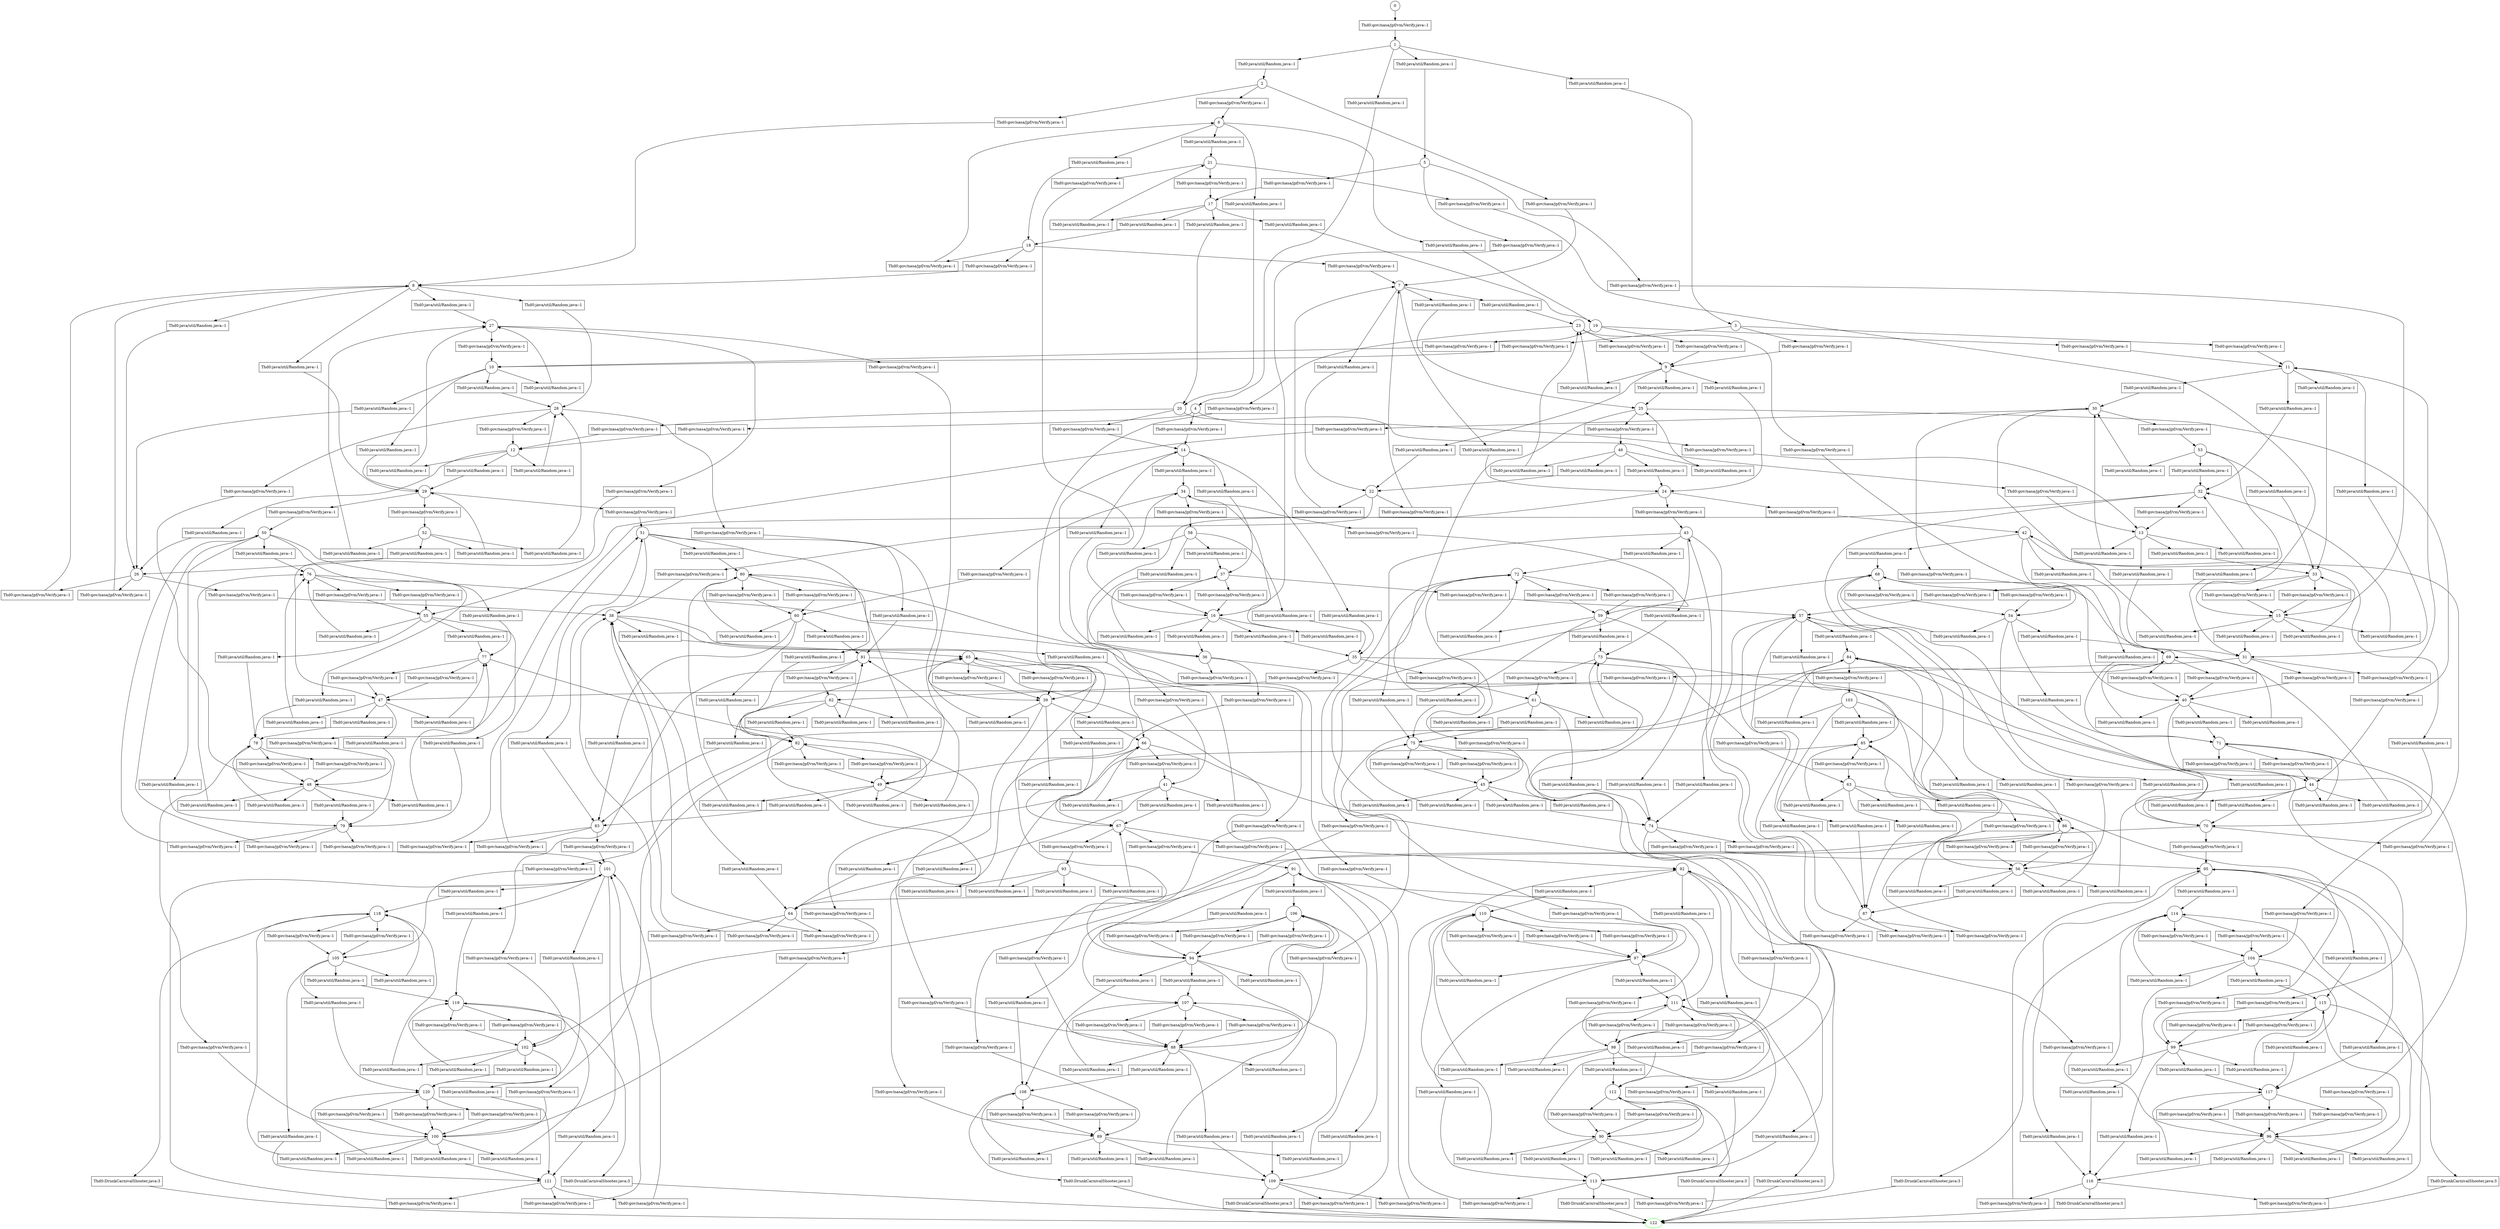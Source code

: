 digraph jpf_state_space {
/* searchAdvanced(0, Thd0:java/util/HashMap.java:707, true) */
  st0 [label="0",shape=circle,color=black];
/* searchBacktracked(gov.nasa.jpf.listener.StateSpaceDot$StateInformation@6a1aab78) */
/* searchAdvanced(1, Thd0:gov/nasa/jpf/vm/Verify.java:-1, true) */
  st0 -> tr0;
  tr0 [label="Thd0:gov/nasa/jpf/vm/Verify.java:-1",shape=box]
  tr0 -> st1;  st1 [label="1",shape=circle,color=black];
/* searchBacktracked(gov.nasa.jpf.listener.StateSpaceDot$StateInformation@6a1aab78) */
/* searchAdvanced(2, Thd0:java/util/Random.java:-1, true) */
  st1 -> tr1;
  tr1 [label="Thd0:java/util/Random.java:-1",shape=box]
  tr1 -> st2;  st2 [label="2",shape=circle,color=black];
/* searchBacktracked(gov.nasa.jpf.listener.StateSpaceDot$StateInformation@6a1aab78) */
/* searchAdvanced(3, Thd0:java/util/Random.java:-1, true) */
  st1 -> tr2;
  tr2 [label="Thd0:java/util/Random.java:-1",shape=box]
  tr2 -> st3;  st3 [label="3",shape=circle,color=black];
/* searchBacktracked(gov.nasa.jpf.listener.StateSpaceDot$StateInformation@6a1aab78) */
/* searchAdvanced(4, Thd0:java/util/Random.java:-1, true) */
  st1 -> tr3;
  tr3 [label="Thd0:java/util/Random.java:-1",shape=box]
  tr3 -> st4;  st4 [label="4",shape=circle,color=black];
/* searchBacktracked(gov.nasa.jpf.listener.StateSpaceDot$StateInformation@6a1aab78) */
/* searchAdvanced(5, Thd0:java/util/Random.java:-1, true) */
  st1 -> tr4;
  tr4 [label="Thd0:java/util/Random.java:-1",shape=box]
  tr4 -> st5;  st5 [label="5",shape=circle,color=black];
/* searchBacktracked(gov.nasa.jpf.listener.StateSpaceDot$StateInformation@6a1aab78) */
/* searchAdvanced(6, Thd0:gov/nasa/jpf/vm/Verify.java:-1, true) */
  st2 -> tr5;
  tr5 [label="Thd0:gov/nasa/jpf/vm/Verify.java:-1",shape=box]
  tr5 -> st6;  st6 [label="6",shape=circle,color=black];
/* searchBacktracked(gov.nasa.jpf.listener.StateSpaceDot$StateInformation@6a1aab78) */
/* searchAdvanced(7, Thd0:gov/nasa/jpf/vm/Verify.java:-1, true) */
  st2 -> tr6;
  tr6 [label="Thd0:gov/nasa/jpf/vm/Verify.java:-1",shape=box]
  tr6 -> st7;  st7 [label="7",shape=circle,color=black];
/* searchBacktracked(gov.nasa.jpf.listener.StateSpaceDot$StateInformation@6a1aab78) */
/* searchAdvanced(8, Thd0:gov/nasa/jpf/vm/Verify.java:-1, true) */
  st2 -> tr7;
  tr7 [label="Thd0:gov/nasa/jpf/vm/Verify.java:-1",shape=box]
  tr7 -> st8;  st8 [label="8",shape=circle,color=black];
/* searchBacktracked(gov.nasa.jpf.listener.StateSpaceDot$StateInformation@6a1aab78) */
/* searchAdvanced(9, Thd0:gov/nasa/jpf/vm/Verify.java:-1, true) */
  st3 -> tr8;
  tr8 [label="Thd0:gov/nasa/jpf/vm/Verify.java:-1",shape=box]
  tr8 -> st9;  st9 [label="9",shape=circle,color=black];
/* searchBacktracked(gov.nasa.jpf.listener.StateSpaceDot$StateInformation@6a1aab78) */
/* searchAdvanced(10, Thd0:gov/nasa/jpf/vm/Verify.java:-1, true) */
  st3 -> tr9;
  tr9 [label="Thd0:gov/nasa/jpf/vm/Verify.java:-1",shape=box]
  tr9 -> st10;  st10 [label="10",shape=circle,color=black];
/* searchBacktracked(gov.nasa.jpf.listener.StateSpaceDot$StateInformation@6a1aab78) */
/* searchAdvanced(11, Thd0:gov/nasa/jpf/vm/Verify.java:-1, true) */
  st3 -> tr10;
  tr10 [label="Thd0:gov/nasa/jpf/vm/Verify.java:-1",shape=box]
  tr10 -> st11;  st11 [label="11",shape=circle,color=black];
/* searchBacktracked(gov.nasa.jpf.listener.StateSpaceDot$StateInformation@6a1aab78) */
/* searchAdvanced(12, Thd0:gov/nasa/jpf/vm/Verify.java:-1, true) */
  st4 -> tr11;
  tr11 [label="Thd0:gov/nasa/jpf/vm/Verify.java:-1",shape=box]
  tr11 -> st12;  st12 [label="12",shape=circle,color=black];
/* searchBacktracked(gov.nasa.jpf.listener.StateSpaceDot$StateInformation@6a1aab78) */
/* searchAdvanced(13, Thd0:gov/nasa/jpf/vm/Verify.java:-1, true) */
  st4 -> tr12;
  tr12 [label="Thd0:gov/nasa/jpf/vm/Verify.java:-1",shape=box]
  tr12 -> st13;  st13 [label="13",shape=circle,color=black];
/* searchBacktracked(gov.nasa.jpf.listener.StateSpaceDot$StateInformation@6a1aab78) */
/* searchAdvanced(14, Thd0:gov/nasa/jpf/vm/Verify.java:-1, true) */
  st4 -> tr13;
  tr13 [label="Thd0:gov/nasa/jpf/vm/Verify.java:-1",shape=box]
  tr13 -> st14;  st14 [label="14",shape=circle,color=black];
/* searchBacktracked(gov.nasa.jpf.listener.StateSpaceDot$StateInformation@6a1aab78) */
/* searchAdvanced(15, Thd0:gov/nasa/jpf/vm/Verify.java:-1, true) */
  st5 -> tr14;
  tr14 [label="Thd0:gov/nasa/jpf/vm/Verify.java:-1",shape=box]
  tr14 -> st15;  st15 [label="15",shape=circle,color=black];
/* searchBacktracked(gov.nasa.jpf.listener.StateSpaceDot$StateInformation@6a1aab78) */
/* searchAdvanced(16, Thd0:gov/nasa/jpf/vm/Verify.java:-1, true) */
  st5 -> tr15;
  tr15 [label="Thd0:gov/nasa/jpf/vm/Verify.java:-1",shape=box]
  tr15 -> st16;  st16 [label="16",shape=circle,color=black];
/* searchBacktracked(gov.nasa.jpf.listener.StateSpaceDot$StateInformation@6a1aab78) */
/* searchAdvanced(17, Thd0:gov/nasa/jpf/vm/Verify.java:-1, true) */
  st5 -> tr16;
  tr16 [label="Thd0:gov/nasa/jpf/vm/Verify.java:-1",shape=box]
  tr16 -> st17;  st17 [label="17",shape=circle,color=black];
/* searchBacktracked(gov.nasa.jpf.listener.StateSpaceDot$StateInformation@6a1aab78) */
/* searchAdvanced(18, Thd0:java/util/Random.java:-1, true) */
  st6 -> tr17;
  tr17 [label="Thd0:java/util/Random.java:-1",shape=box]
  tr17 -> st18;  st18 [label="18",shape=circle,color=black];
/* searchBacktracked(gov.nasa.jpf.listener.StateSpaceDot$StateInformation@6a1aab78) */
/* searchAdvanced(19, Thd0:java/util/Random.java:-1, true) */
  st6 -> tr18;
  tr18 [label="Thd0:java/util/Random.java:-1",shape=box]
  tr18 -> st19;  st19 [label="19",shape=circle,color=black];
/* searchBacktracked(gov.nasa.jpf.listener.StateSpaceDot$StateInformation@6a1aab78) */
/* searchAdvanced(20, Thd0:java/util/Random.java:-1, true) */
  st6 -> tr19;
  tr19 [label="Thd0:java/util/Random.java:-1",shape=box]
  tr19 -> st20;  st20 [label="20",shape=circle,color=black];
/* searchBacktracked(gov.nasa.jpf.listener.StateSpaceDot$StateInformation@6a1aab78) */
/* searchAdvanced(21, Thd0:java/util/Random.java:-1, true) */
  st6 -> tr20;
  tr20 [label="Thd0:java/util/Random.java:-1",shape=box]
  tr20 -> st21;  st21 [label="21",shape=circle,color=black];
/* searchBacktracked(gov.nasa.jpf.listener.StateSpaceDot$StateInformation@6a1aab78) */
/* searchAdvanced(22, Thd0:java/util/Random.java:-1, true) */
  st7 -> tr21;
  tr21 [label="Thd0:java/util/Random.java:-1",shape=box]
  tr21 -> st22;  st22 [label="22",shape=circle,color=black];
/* searchBacktracked(gov.nasa.jpf.listener.StateSpaceDot$StateInformation@6a1aab78) */
/* searchAdvanced(23, Thd0:java/util/Random.java:-1, true) */
  st7 -> tr22;
  tr22 [label="Thd0:java/util/Random.java:-1",shape=box]
  tr22 -> st23;  st23 [label="23",shape=circle,color=black];
/* searchBacktracked(gov.nasa.jpf.listener.StateSpaceDot$StateInformation@6a1aab78) */
/* searchAdvanced(24, Thd0:java/util/Random.java:-1, true) */
  st7 -> tr23;
  tr23 [label="Thd0:java/util/Random.java:-1",shape=box]
  tr23 -> st24;  st24 [label="24",shape=circle,color=black];
/* searchBacktracked(gov.nasa.jpf.listener.StateSpaceDot$StateInformation@6a1aab78) */
/* searchAdvanced(25, Thd0:java/util/Random.java:-1, true) */
  st7 -> tr24;
  tr24 [label="Thd0:java/util/Random.java:-1",shape=box]
  tr24 -> st25;  st25 [label="25",shape=circle,color=black];
/* searchBacktracked(gov.nasa.jpf.listener.StateSpaceDot$StateInformation@6a1aab78) */
/* searchAdvanced(26, Thd0:java/util/Random.java:-1, true) */
  st8 -> tr25;
  tr25 [label="Thd0:java/util/Random.java:-1",shape=box]
  tr25 -> st26;  st26 [label="26",shape=circle,color=black];
/* searchBacktracked(gov.nasa.jpf.listener.StateSpaceDot$StateInformation@6a1aab78) */
/* searchAdvanced(27, Thd0:java/util/Random.java:-1, true) */
  st8 -> tr26;
  tr26 [label="Thd0:java/util/Random.java:-1",shape=box]
  tr26 -> st27;  st27 [label="27",shape=circle,color=black];
/* searchBacktracked(gov.nasa.jpf.listener.StateSpaceDot$StateInformation@6a1aab78) */
/* searchAdvanced(28, Thd0:java/util/Random.java:-1, true) */
  st8 -> tr27;
  tr27 [label="Thd0:java/util/Random.java:-1",shape=box]
  tr27 -> st28;  st28 [label="28",shape=circle,color=black];
/* searchBacktracked(gov.nasa.jpf.listener.StateSpaceDot$StateInformation@6a1aab78) */
/* searchAdvanced(29, Thd0:java/util/Random.java:-1, true) */
  st8 -> tr28;
  tr28 [label="Thd0:java/util/Random.java:-1",shape=box]
  tr28 -> st29;  st29 [label="29",shape=circle,color=black];
/* searchBacktracked(gov.nasa.jpf.listener.StateSpaceDot$StateInformation@6a1aab78) */
/* searchAdvanced(22, Thd0:java/util/Random.java:-1, true) */
  st9 -> tr29;
  tr29 [label="Thd0:java/util/Random.java:-1",shape=box]
  tr29 -> st22;/* searchBacktracked(gov.nasa.jpf.listener.StateSpaceDot$StateInformation@6a1aab78) */
/* searchAdvanced(23, Thd0:java/util/Random.java:-1, true) */
  st9 -> tr30;
  tr30 [label="Thd0:java/util/Random.java:-1",shape=box]
  tr30 -> st23;/* searchBacktracked(gov.nasa.jpf.listener.StateSpaceDot$StateInformation@6a1aab78) */
/* searchAdvanced(24, Thd0:java/util/Random.java:-1, true) */
  st9 -> tr31;
  tr31 [label="Thd0:java/util/Random.java:-1",shape=box]
  tr31 -> st24;/* searchBacktracked(gov.nasa.jpf.listener.StateSpaceDot$StateInformation@6a1aab78) */
/* searchAdvanced(25, Thd0:java/util/Random.java:-1, true) */
  st9 -> tr32;
  tr32 [label="Thd0:java/util/Random.java:-1",shape=box]
  tr32 -> st25;/* searchBacktracked(gov.nasa.jpf.listener.StateSpaceDot$StateInformation@6a1aab78) */
/* searchAdvanced(26, Thd0:java/util/Random.java:-1, true) */
  st10 -> tr33;
  tr33 [label="Thd0:java/util/Random.java:-1",shape=box]
  tr33 -> st26;/* searchBacktracked(gov.nasa.jpf.listener.StateSpaceDot$StateInformation@6a1aab78) */
/* searchAdvanced(27, Thd0:java/util/Random.java:-1, true) */
  st10 -> tr34;
  tr34 [label="Thd0:java/util/Random.java:-1",shape=box]
  tr34 -> st27;/* searchBacktracked(gov.nasa.jpf.listener.StateSpaceDot$StateInformation@6a1aab78) */
/* searchAdvanced(28, Thd0:java/util/Random.java:-1, true) */
  st10 -> tr35;
  tr35 [label="Thd0:java/util/Random.java:-1",shape=box]
  tr35 -> st28;/* searchBacktracked(gov.nasa.jpf.listener.StateSpaceDot$StateInformation@6a1aab78) */
/* searchAdvanced(29, Thd0:java/util/Random.java:-1, true) */
  st10 -> tr36;
  tr36 [label="Thd0:java/util/Random.java:-1",shape=box]
  tr36 -> st29;/* searchBacktracked(gov.nasa.jpf.listener.StateSpaceDot$StateInformation@6a1aab78) */
/* searchAdvanced(30, Thd0:java/util/Random.java:-1, true) */
  st11 -> tr37;
  tr37 [label="Thd0:java/util/Random.java:-1",shape=box]
  tr37 -> st30;  st30 [label="30",shape=circle,color=black];
/* searchBacktracked(gov.nasa.jpf.listener.StateSpaceDot$StateInformation@6a1aab78) */
/* searchAdvanced(31, Thd0:java/util/Random.java:-1, true) */
  st11 -> tr38;
  tr38 [label="Thd0:java/util/Random.java:-1",shape=box]
  tr38 -> st31;  st31 [label="31",shape=circle,color=black];
/* searchBacktracked(gov.nasa.jpf.listener.StateSpaceDot$StateInformation@6a1aab78) */
/* searchAdvanced(32, Thd0:java/util/Random.java:-1, true) */
  st11 -> tr39;
  tr39 [label="Thd0:java/util/Random.java:-1",shape=box]
  tr39 -> st32;  st32 [label="32",shape=circle,color=black];
/* searchBacktracked(gov.nasa.jpf.listener.StateSpaceDot$StateInformation@6a1aab78) */
/* searchAdvanced(33, Thd0:java/util/Random.java:-1, true) */
  st11 -> tr40;
  tr40 [label="Thd0:java/util/Random.java:-1",shape=box]
  tr40 -> st33;  st33 [label="33",shape=circle,color=black];
/* searchBacktracked(gov.nasa.jpf.listener.StateSpaceDot$StateInformation@6a1aab78) */
/* searchAdvanced(26, Thd0:java/util/Random.java:-1, true) */
  st12 -> tr41;
  tr41 [label="Thd0:java/util/Random.java:-1",shape=box]
  tr41 -> st26;/* searchBacktracked(gov.nasa.jpf.listener.StateSpaceDot$StateInformation@6a1aab78) */
/* searchAdvanced(27, Thd0:java/util/Random.java:-1, true) */
  st12 -> tr42;
  tr42 [label="Thd0:java/util/Random.java:-1",shape=box]
  tr42 -> st27;/* searchBacktracked(gov.nasa.jpf.listener.StateSpaceDot$StateInformation@6a1aab78) */
/* searchAdvanced(28, Thd0:java/util/Random.java:-1, true) */
  st12 -> tr43;
  tr43 [label="Thd0:java/util/Random.java:-1",shape=box]
  tr43 -> st28;/* searchBacktracked(gov.nasa.jpf.listener.StateSpaceDot$StateInformation@6a1aab78) */
/* searchAdvanced(29, Thd0:java/util/Random.java:-1, true) */
  st12 -> tr44;
  tr44 [label="Thd0:java/util/Random.java:-1",shape=box]
  tr44 -> st29;/* searchBacktracked(gov.nasa.jpf.listener.StateSpaceDot$StateInformation@6a1aab78) */
/* searchAdvanced(30, Thd0:java/util/Random.java:-1, true) */
  st13 -> tr45;
  tr45 [label="Thd0:java/util/Random.java:-1",shape=box]
  tr45 -> st30;/* searchBacktracked(gov.nasa.jpf.listener.StateSpaceDot$StateInformation@6a1aab78) */
/* searchAdvanced(31, Thd0:java/util/Random.java:-1, true) */
  st13 -> tr46;
  tr46 [label="Thd0:java/util/Random.java:-1",shape=box]
  tr46 -> st31;/* searchBacktracked(gov.nasa.jpf.listener.StateSpaceDot$StateInformation@6a1aab78) */
/* searchAdvanced(32, Thd0:java/util/Random.java:-1, true) */
  st13 -> tr47;
  tr47 [label="Thd0:java/util/Random.java:-1",shape=box]
  tr47 -> st32;/* searchBacktracked(gov.nasa.jpf.listener.StateSpaceDot$StateInformation@6a1aab78) */
/* searchAdvanced(33, Thd0:java/util/Random.java:-1, true) */
  st13 -> tr48;
  tr48 [label="Thd0:java/util/Random.java:-1",shape=box]
  tr48 -> st33;/* searchBacktracked(gov.nasa.jpf.listener.StateSpaceDot$StateInformation@6a1aab78) */
/* searchAdvanced(34, Thd0:java/util/Random.java:-1, true) */
  st14 -> tr49;
  tr49 [label="Thd0:java/util/Random.java:-1",shape=box]
  tr49 -> st34;  st34 [label="34",shape=circle,color=black];
/* searchBacktracked(gov.nasa.jpf.listener.StateSpaceDot$StateInformation@6a1aab78) */
/* searchAdvanced(35, Thd0:java/util/Random.java:-1, true) */
  st14 -> tr50;
  tr50 [label="Thd0:java/util/Random.java:-1",shape=box]
  tr50 -> st35;  st35 [label="35",shape=circle,color=black];
/* searchBacktracked(gov.nasa.jpf.listener.StateSpaceDot$StateInformation@6a1aab78) */
/* searchAdvanced(36, Thd0:java/util/Random.java:-1, true) */
  st14 -> tr51;
  tr51 [label="Thd0:java/util/Random.java:-1",shape=box]
  tr51 -> st36;  st36 [label="36",shape=circle,color=black];
/* searchBacktracked(gov.nasa.jpf.listener.StateSpaceDot$StateInformation@6a1aab78) */
/* searchAdvanced(37, Thd0:java/util/Random.java:-1, true) */
  st14 -> tr52;
  tr52 [label="Thd0:java/util/Random.java:-1",shape=box]
  tr52 -> st37;  st37 [label="37",shape=circle,color=black];
/* searchBacktracked(gov.nasa.jpf.listener.StateSpaceDot$StateInformation@6a1aab78) */
/* searchAdvanced(30, Thd0:java/util/Random.java:-1, true) */
  st15 -> tr53;
  tr53 [label="Thd0:java/util/Random.java:-1",shape=box]
  tr53 -> st30;/* searchBacktracked(gov.nasa.jpf.listener.StateSpaceDot$StateInformation@6a1aab78) */
/* searchAdvanced(31, Thd0:java/util/Random.java:-1, true) */
  st15 -> tr54;
  tr54 [label="Thd0:java/util/Random.java:-1",shape=box]
  tr54 -> st31;/* searchBacktracked(gov.nasa.jpf.listener.StateSpaceDot$StateInformation@6a1aab78) */
/* searchAdvanced(32, Thd0:java/util/Random.java:-1, true) */
  st15 -> tr55;
  tr55 [label="Thd0:java/util/Random.java:-1",shape=box]
  tr55 -> st32;/* searchBacktracked(gov.nasa.jpf.listener.StateSpaceDot$StateInformation@6a1aab78) */
/* searchAdvanced(33, Thd0:java/util/Random.java:-1, true) */
  st15 -> tr56;
  tr56 [label="Thd0:java/util/Random.java:-1",shape=box]
  tr56 -> st33;/* searchBacktracked(gov.nasa.jpf.listener.StateSpaceDot$StateInformation@6a1aab78) */
/* searchAdvanced(34, Thd0:java/util/Random.java:-1, true) */
  st16 -> tr57;
  tr57 [label="Thd0:java/util/Random.java:-1",shape=box]
  tr57 -> st34;/* searchBacktracked(gov.nasa.jpf.listener.StateSpaceDot$StateInformation@6a1aab78) */
/* searchAdvanced(35, Thd0:java/util/Random.java:-1, true) */
  st16 -> tr58;
  tr58 [label="Thd0:java/util/Random.java:-1",shape=box]
  tr58 -> st35;/* searchBacktracked(gov.nasa.jpf.listener.StateSpaceDot$StateInformation@6a1aab78) */
/* searchAdvanced(36, Thd0:java/util/Random.java:-1, true) */
  st16 -> tr59;
  tr59 [label="Thd0:java/util/Random.java:-1",shape=box]
  tr59 -> st36;/* searchBacktracked(gov.nasa.jpf.listener.StateSpaceDot$StateInformation@6a1aab78) */
/* searchAdvanced(37, Thd0:java/util/Random.java:-1, true) */
  st16 -> tr60;
  tr60 [label="Thd0:java/util/Random.java:-1",shape=box]
  tr60 -> st37;/* searchBacktracked(gov.nasa.jpf.listener.StateSpaceDot$StateInformation@6a1aab78) */
/* searchAdvanced(18, Thd0:java/util/Random.java:-1, true) */
  st17 -> tr61;
  tr61 [label="Thd0:java/util/Random.java:-1",shape=box]
  tr61 -> st18;/* searchBacktracked(gov.nasa.jpf.listener.StateSpaceDot$StateInformation@6a1aab78) */
/* searchAdvanced(19, Thd0:java/util/Random.java:-1, true) */
  st17 -> tr62;
  tr62 [label="Thd0:java/util/Random.java:-1",shape=box]
  tr62 -> st19;/* searchBacktracked(gov.nasa.jpf.listener.StateSpaceDot$StateInformation@6a1aab78) */
/* searchAdvanced(20, Thd0:java/util/Random.java:-1, true) */
  st17 -> tr63;
  tr63 [label="Thd0:java/util/Random.java:-1",shape=box]
  tr63 -> st20;/* searchBacktracked(gov.nasa.jpf.listener.StateSpaceDot$StateInformation@6a1aab78) */
/* searchAdvanced(21, Thd0:java/util/Random.java:-1, true) */
  st17 -> tr64;
  tr64 [label="Thd0:java/util/Random.java:-1",shape=box]
  tr64 -> st21;/* searchBacktracked(gov.nasa.jpf.listener.StateSpaceDot$StateInformation@6a1aab78) */
/* searchAdvanced(6, Thd0:gov/nasa/jpf/vm/Verify.java:-1, true) */
  st18 -> tr65;
  tr65 [label="Thd0:gov/nasa/jpf/vm/Verify.java:-1",shape=box]
  tr65 -> st6;/* searchBacktracked(gov.nasa.jpf.listener.StateSpaceDot$StateInformation@6a1aab78) */
/* searchAdvanced(7, Thd0:gov/nasa/jpf/vm/Verify.java:-1, true) */
  st18 -> tr66;
  tr66 [label="Thd0:gov/nasa/jpf/vm/Verify.java:-1",shape=box]
  tr66 -> st7;/* searchBacktracked(gov.nasa.jpf.listener.StateSpaceDot$StateInformation@6a1aab78) */
/* searchAdvanced(8, Thd0:gov/nasa/jpf/vm/Verify.java:-1, true) */
  st18 -> tr67;
  tr67 [label="Thd0:gov/nasa/jpf/vm/Verify.java:-1",shape=box]
  tr67 -> st8;/* searchBacktracked(gov.nasa.jpf.listener.StateSpaceDot$StateInformation@6a1aab78) */
/* searchAdvanced(9, Thd0:gov/nasa/jpf/vm/Verify.java:-1, true) */
  st19 -> tr68;
  tr68 [label="Thd0:gov/nasa/jpf/vm/Verify.java:-1",shape=box]
  tr68 -> st9;/* searchBacktracked(gov.nasa.jpf.listener.StateSpaceDot$StateInformation@6a1aab78) */
/* searchAdvanced(10, Thd0:gov/nasa/jpf/vm/Verify.java:-1, true) */
  st19 -> tr69;
  tr69 [label="Thd0:gov/nasa/jpf/vm/Verify.java:-1",shape=box]
  tr69 -> st10;/* searchBacktracked(gov.nasa.jpf.listener.StateSpaceDot$StateInformation@6a1aab78) */
/* searchAdvanced(11, Thd0:gov/nasa/jpf/vm/Verify.java:-1, true) */
  st19 -> tr70;
  tr70 [label="Thd0:gov/nasa/jpf/vm/Verify.java:-1",shape=box]
  tr70 -> st11;/* searchBacktracked(gov.nasa.jpf.listener.StateSpaceDot$StateInformation@6a1aab78) */
/* searchAdvanced(12, Thd0:gov/nasa/jpf/vm/Verify.java:-1, true) */
  st20 -> tr71;
  tr71 [label="Thd0:gov/nasa/jpf/vm/Verify.java:-1",shape=box]
  tr71 -> st12;/* searchBacktracked(gov.nasa.jpf.listener.StateSpaceDot$StateInformation@6a1aab78) */
/* searchAdvanced(13, Thd0:gov/nasa/jpf/vm/Verify.java:-1, true) */
  st20 -> tr72;
  tr72 [label="Thd0:gov/nasa/jpf/vm/Verify.java:-1",shape=box]
  tr72 -> st13;/* searchBacktracked(gov.nasa.jpf.listener.StateSpaceDot$StateInformation@6a1aab78) */
/* searchAdvanced(14, Thd0:gov/nasa/jpf/vm/Verify.java:-1, true) */
  st20 -> tr73;
  tr73 [label="Thd0:gov/nasa/jpf/vm/Verify.java:-1",shape=box]
  tr73 -> st14;/* searchBacktracked(gov.nasa.jpf.listener.StateSpaceDot$StateInformation@6a1aab78) */
/* searchAdvanced(15, Thd0:gov/nasa/jpf/vm/Verify.java:-1, true) */
  st21 -> tr74;
  tr74 [label="Thd0:gov/nasa/jpf/vm/Verify.java:-1",shape=box]
  tr74 -> st15;/* searchBacktracked(gov.nasa.jpf.listener.StateSpaceDot$StateInformation@6a1aab78) */
/* searchAdvanced(16, Thd0:gov/nasa/jpf/vm/Verify.java:-1, true) */
  st21 -> tr75;
  tr75 [label="Thd0:gov/nasa/jpf/vm/Verify.java:-1",shape=box]
  tr75 -> st16;/* searchBacktracked(gov.nasa.jpf.listener.StateSpaceDot$StateInformation@6a1aab78) */
/* searchAdvanced(17, Thd0:gov/nasa/jpf/vm/Verify.java:-1, true) */
  st21 -> tr76;
  tr76 [label="Thd0:gov/nasa/jpf/vm/Verify.java:-1",shape=box]
  tr76 -> st17;/* searchBacktracked(gov.nasa.jpf.listener.StateSpaceDot$StateInformation@6a1aab78) */
/* searchAdvanced(7, Thd0:gov/nasa/jpf/vm/Verify.java:-1, true) */
  st22 -> tr77;
  tr77 [label="Thd0:gov/nasa/jpf/vm/Verify.java:-1",shape=box]
  tr77 -> st7;/* searchBacktracked(gov.nasa.jpf.listener.StateSpaceDot$StateInformation@6a1aab78) */
/* searchAdvanced(7, Thd0:gov/nasa/jpf/vm/Verify.java:-1, true) */
  st22 -> tr78;
  tr78 [label="Thd0:gov/nasa/jpf/vm/Verify.java:-1",shape=box]
  tr78 -> st7;/* searchBacktracked(gov.nasa.jpf.listener.StateSpaceDot$StateInformation@6a1aab78) */
/* searchAdvanced(38, Thd0:gov/nasa/jpf/vm/Verify.java:-1, true) */
  st22 -> tr79;
  tr79 [label="Thd0:gov/nasa/jpf/vm/Verify.java:-1",shape=box]
  tr79 -> st38;  st38 [label="38",shape=circle,color=black];
/* searchBacktracked(gov.nasa.jpf.listener.StateSpaceDot$StateInformation@6a1aab78) */
/* searchAdvanced(9, Thd0:gov/nasa/jpf/vm/Verify.java:-1, true) */
  st23 -> tr80;
  tr80 [label="Thd0:gov/nasa/jpf/vm/Verify.java:-1",shape=box]
  tr80 -> st9;/* searchBacktracked(gov.nasa.jpf.listener.StateSpaceDot$StateInformation@6a1aab78) */
/* searchAdvanced(39, Thd0:gov/nasa/jpf/vm/Verify.java:-1, true) */
  st23 -> tr81;
  tr81 [label="Thd0:gov/nasa/jpf/vm/Verify.java:-1",shape=box]
  tr81 -> st39;  st39 [label="39",shape=circle,color=black];
/* searchBacktracked(gov.nasa.jpf.listener.StateSpaceDot$StateInformation@6a1aab78) */
/* searchAdvanced(40, Thd0:gov/nasa/jpf/vm/Verify.java:-1, true) */
  st23 -> tr82;
  tr82 [label="Thd0:gov/nasa/jpf/vm/Verify.java:-1",shape=box]
  tr82 -> st40;  st40 [label="40",shape=circle,color=black];
/* searchBacktracked(gov.nasa.jpf.listener.StateSpaceDot$StateInformation@6a1aab78) */
/* searchAdvanced(41, Thd0:gov/nasa/jpf/vm/Verify.java:-1, true) */
  st24 -> tr83;
  tr83 [label="Thd0:gov/nasa/jpf/vm/Verify.java:-1",shape=box]
  tr83 -> st41;  st41 [label="41",shape=circle,color=black];
/* searchBacktracked(gov.nasa.jpf.listener.StateSpaceDot$StateInformation@6a1aab78) */
/* searchAdvanced(42, Thd0:gov/nasa/jpf/vm/Verify.java:-1, true) */
  st24 -> tr84;
  tr84 [label="Thd0:gov/nasa/jpf/vm/Verify.java:-1",shape=box]
  tr84 -> st42;  st42 [label="42",shape=circle,color=black];
/* searchBacktracked(gov.nasa.jpf.listener.StateSpaceDot$StateInformation@6a1aab78) */
/* searchAdvanced(43, Thd0:gov/nasa/jpf/vm/Verify.java:-1, true) */
  st24 -> tr85;
  tr85 [label="Thd0:gov/nasa/jpf/vm/Verify.java:-1",shape=box]
  tr85 -> st43;  st43 [label="43",shape=circle,color=black];
/* searchBacktracked(gov.nasa.jpf.listener.StateSpaceDot$StateInformation@6a1aab78) */
/* searchAdvanced(44, Thd0:gov/nasa/jpf/vm/Verify.java:-1, true) */
  st25 -> tr86;
  tr86 [label="Thd0:gov/nasa/jpf/vm/Verify.java:-1",shape=box]
  tr86 -> st44;  st44 [label="44",shape=circle,color=black];
/* searchBacktracked(gov.nasa.jpf.listener.StateSpaceDot$StateInformation@6a1aab78) */
/* searchAdvanced(45, Thd0:gov/nasa/jpf/vm/Verify.java:-1, true) */
  st25 -> tr87;
  tr87 [label="Thd0:gov/nasa/jpf/vm/Verify.java:-1",shape=box]
  tr87 -> st45;  st45 [label="45",shape=circle,color=black];
/* searchBacktracked(gov.nasa.jpf.listener.StateSpaceDot$StateInformation@6a1aab78) */
/* searchAdvanced(46, Thd0:gov/nasa/jpf/vm/Verify.java:-1, true) */
  st25 -> tr88;
  tr88 [label="Thd0:gov/nasa/jpf/vm/Verify.java:-1",shape=box]
  tr88 -> st46;  st46 [label="46",shape=circle,color=black];
/* searchBacktracked(gov.nasa.jpf.listener.StateSpaceDot$StateInformation@6a1aab78) */
/* searchAdvanced(8, Thd0:gov/nasa/jpf/vm/Verify.java:-1, true) */
  st26 -> tr89;
  tr89 [label="Thd0:gov/nasa/jpf/vm/Verify.java:-1",shape=box]
  tr89 -> st8;/* searchBacktracked(gov.nasa.jpf.listener.StateSpaceDot$StateInformation@6a1aab78) */
/* searchAdvanced(38, Thd0:gov/nasa/jpf/vm/Verify.java:-1, true) */
  st26 -> tr90;
  tr90 [label="Thd0:gov/nasa/jpf/vm/Verify.java:-1",shape=box]
  tr90 -> st38;/* searchBacktracked(gov.nasa.jpf.listener.StateSpaceDot$StateInformation@6a1aab78) */
/* searchAdvanced(8, Thd0:gov/nasa/jpf/vm/Verify.java:-1, true) */
  st26 -> tr91;
  tr91 [label="Thd0:gov/nasa/jpf/vm/Verify.java:-1",shape=box]
  tr91 -> st8;/* searchBacktracked(gov.nasa.jpf.listener.StateSpaceDot$StateInformation@6a1aab78) */
/* searchAdvanced(39, Thd0:gov/nasa/jpf/vm/Verify.java:-1, true) */
  st27 -> tr92;
  tr92 [label="Thd0:gov/nasa/jpf/vm/Verify.java:-1",shape=box]
  tr92 -> st39;/* searchBacktracked(gov.nasa.jpf.listener.StateSpaceDot$StateInformation@6a1aab78) */
/* searchAdvanced(10, Thd0:gov/nasa/jpf/vm/Verify.java:-1, true) */
  st27 -> tr93;
  tr93 [label="Thd0:gov/nasa/jpf/vm/Verify.java:-1",shape=box]
  tr93 -> st10;/* searchBacktracked(gov.nasa.jpf.listener.StateSpaceDot$StateInformation@6a1aab78) */
/* searchAdvanced(47, Thd0:gov/nasa/jpf/vm/Verify.java:-1, true) */
  st27 -> tr94;
  tr94 [label="Thd0:gov/nasa/jpf/vm/Verify.java:-1",shape=box]
  tr94 -> st47;  st47 [label="47",shape=circle,color=black];
/* searchBacktracked(gov.nasa.jpf.listener.StateSpaceDot$StateInformation@6a1aab78) */
/* searchAdvanced(12, Thd0:gov/nasa/jpf/vm/Verify.java:-1, true) */
  st28 -> tr95;
  tr95 [label="Thd0:gov/nasa/jpf/vm/Verify.java:-1",shape=box]
  tr95 -> st12;/* searchBacktracked(gov.nasa.jpf.listener.StateSpaceDot$StateInformation@6a1aab78) */
/* searchAdvanced(48, Thd0:gov/nasa/jpf/vm/Verify.java:-1, true) */
  st28 -> tr96;
  tr96 [label="Thd0:gov/nasa/jpf/vm/Verify.java:-1",shape=box]
  tr96 -> st48;  st48 [label="48",shape=circle,color=black];
/* searchBacktracked(gov.nasa.jpf.listener.StateSpaceDot$StateInformation@6a1aab78) */
/* searchAdvanced(49, Thd0:gov/nasa/jpf/vm/Verify.java:-1, true) */
  st28 -> tr97;
  tr97 [label="Thd0:gov/nasa/jpf/vm/Verify.java:-1",shape=box]
  tr97 -> st49;  st49 [label="49",shape=circle,color=black];
/* searchBacktracked(gov.nasa.jpf.listener.StateSpaceDot$StateInformation@6a1aab78) */
/* searchAdvanced(50, Thd0:gov/nasa/jpf/vm/Verify.java:-1, true) */
  st29 -> tr98;
  tr98 [label="Thd0:gov/nasa/jpf/vm/Verify.java:-1",shape=box]
  tr98 -> st50;  st50 [label="50",shape=circle,color=black];
/* searchBacktracked(gov.nasa.jpf.listener.StateSpaceDot$StateInformation@6a1aab78) */
/* searchAdvanced(51, Thd0:gov/nasa/jpf/vm/Verify.java:-1, true) */
  st29 -> tr99;
  tr99 [label="Thd0:gov/nasa/jpf/vm/Verify.java:-1",shape=box]
  tr99 -> st51;  st51 [label="51",shape=circle,color=black];
/* searchBacktracked(gov.nasa.jpf.listener.StateSpaceDot$StateInformation@6a1aab78) */
/* searchAdvanced(52, Thd0:gov/nasa/jpf/vm/Verify.java:-1, true) */
  st29 -> tr100;
  tr100 [label="Thd0:gov/nasa/jpf/vm/Verify.java:-1",shape=box]
  tr100 -> st52;  st52 [label="52",shape=circle,color=black];
/* searchBacktracked(gov.nasa.jpf.listener.StateSpaceDot$StateInformation@6a1aab78) */
/* searchAdvanced(53, Thd0:gov/nasa/jpf/vm/Verify.java:-1, true) */
  st30 -> tr101;
  tr101 [label="Thd0:gov/nasa/jpf/vm/Verify.java:-1",shape=box]
  tr101 -> st53;  st53 [label="53",shape=circle,color=black];
/* searchBacktracked(gov.nasa.jpf.listener.StateSpaceDot$StateInformation@6a1aab78) */
/* searchAdvanced(54, Thd0:gov/nasa/jpf/vm/Verify.java:-1, true) */
  st30 -> tr102;
  tr102 [label="Thd0:gov/nasa/jpf/vm/Verify.java:-1",shape=box]
  tr102 -> st54;  st54 [label="54",shape=circle,color=black];
/* searchBacktracked(gov.nasa.jpf.listener.StateSpaceDot$StateInformation@6a1aab78) */
/* searchAdvanced(55, Thd0:gov/nasa/jpf/vm/Verify.java:-1, true) */
  st30 -> tr103;
  tr103 [label="Thd0:gov/nasa/jpf/vm/Verify.java:-1",shape=box]
  tr103 -> st55;  st55 [label="55",shape=circle,color=black];
/* searchBacktracked(gov.nasa.jpf.listener.StateSpaceDot$StateInformation@6a1aab78) */
/* searchAdvanced(40, Thd0:gov/nasa/jpf/vm/Verify.java:-1, true) */
  st31 -> tr104;
  tr104 [label="Thd0:gov/nasa/jpf/vm/Verify.java:-1",shape=box]
  tr104 -> st40;/* searchBacktracked(gov.nasa.jpf.listener.StateSpaceDot$StateInformation@6a1aab78) */
/* searchAdvanced(47, Thd0:gov/nasa/jpf/vm/Verify.java:-1, true) */
  st31 -> tr105;
  tr105 [label="Thd0:gov/nasa/jpf/vm/Verify.java:-1",shape=box]
  tr105 -> st47;/* searchBacktracked(gov.nasa.jpf.listener.StateSpaceDot$StateInformation@6a1aab78) */
/* searchAdvanced(11, Thd0:gov/nasa/jpf/vm/Verify.java:-1, true) */
  st31 -> tr106;
  tr106 [label="Thd0:gov/nasa/jpf/vm/Verify.java:-1",shape=box]
  tr106 -> st11;/* searchBacktracked(gov.nasa.jpf.listener.StateSpaceDot$StateInformation@6a1aab78) */
/* searchAdvanced(48, Thd0:gov/nasa/jpf/vm/Verify.java:-1, true) */
  st32 -> tr107;
  tr107 [label="Thd0:gov/nasa/jpf/vm/Verify.java:-1",shape=box]
  tr107 -> st48;/* searchBacktracked(gov.nasa.jpf.listener.StateSpaceDot$StateInformation@6a1aab78) */
/* searchAdvanced(13, Thd0:gov/nasa/jpf/vm/Verify.java:-1, true) */
  st32 -> tr108;
  tr108 [label="Thd0:gov/nasa/jpf/vm/Verify.java:-1",shape=box]
  tr108 -> st13;/* searchBacktracked(gov.nasa.jpf.listener.StateSpaceDot$StateInformation@6a1aab78) */
/* searchAdvanced(56, Thd0:gov/nasa/jpf/vm/Verify.java:-1, true) */
  st32 -> tr109;
  tr109 [label="Thd0:gov/nasa/jpf/vm/Verify.java:-1",shape=box]
  tr109 -> st56;  st56 [label="56",shape=circle,color=black];
/* searchBacktracked(gov.nasa.jpf.listener.StateSpaceDot$StateInformation@6a1aab78) */
/* searchAdvanced(15, Thd0:gov/nasa/jpf/vm/Verify.java:-1, true) */
  st33 -> tr110;
  tr110 [label="Thd0:gov/nasa/jpf/vm/Verify.java:-1",shape=box]
  tr110 -> st15;/* searchBacktracked(gov.nasa.jpf.listener.StateSpaceDot$StateInformation@6a1aab78) */
/* searchAdvanced(57, Thd0:gov/nasa/jpf/vm/Verify.java:-1, true) */
  st33 -> tr111;
  tr111 [label="Thd0:gov/nasa/jpf/vm/Verify.java:-1",shape=box]
  tr111 -> st57;  st57 [label="57",shape=circle,color=black];
/* searchBacktracked(gov.nasa.jpf.listener.StateSpaceDot$StateInformation@6a1aab78) */
/* searchAdvanced(15, Thd0:gov/nasa/jpf/vm/Verify.java:-1, true) */
  st33 -> tr112;
  tr112 [label="Thd0:gov/nasa/jpf/vm/Verify.java:-1",shape=box]
  tr112 -> st15;/* searchBacktracked(gov.nasa.jpf.listener.StateSpaceDot$StateInformation@6a1aab78) */
/* searchAdvanced(58, Thd0:gov/nasa/jpf/vm/Verify.java:-1, true) */
  st34 -> tr113;
  tr113 [label="Thd0:gov/nasa/jpf/vm/Verify.java:-1",shape=box]
  tr113 -> st58;  st58 [label="58",shape=circle,color=black];
/* searchBacktracked(gov.nasa.jpf.listener.StateSpaceDot$StateInformation@6a1aab78) */
/* searchAdvanced(59, Thd0:gov/nasa/jpf/vm/Verify.java:-1, true) */
  st34 -> tr114;
  tr114 [label="Thd0:gov/nasa/jpf/vm/Verify.java:-1",shape=box]
  tr114 -> st59;  st59 [label="59",shape=circle,color=black];
/* searchBacktracked(gov.nasa.jpf.listener.StateSpaceDot$StateInformation@6a1aab78) */
/* searchAdvanced(60, Thd0:gov/nasa/jpf/vm/Verify.java:-1, true) */
  st34 -> tr115;
  tr115 [label="Thd0:gov/nasa/jpf/vm/Verify.java:-1",shape=box]
  tr115 -> st60;  st60 [label="60",shape=circle,color=black];
/* searchBacktracked(gov.nasa.jpf.listener.StateSpaceDot$StateInformation@6a1aab78) */
/* searchAdvanced(61, Thd0:gov/nasa/jpf/vm/Verify.java:-1, true) */
  st35 -> tr116;
  tr116 [label="Thd0:gov/nasa/jpf/vm/Verify.java:-1",shape=box]
  tr116 -> st61;  st61 [label="61",shape=circle,color=black];
/* searchBacktracked(gov.nasa.jpf.listener.StateSpaceDot$StateInformation@6a1aab78) */
/* searchAdvanced(62, Thd0:gov/nasa/jpf/vm/Verify.java:-1, true) */
  st35 -> tr117;
  tr117 [label="Thd0:gov/nasa/jpf/vm/Verify.java:-1",shape=box]
  tr117 -> st62;  st62 [label="62",shape=circle,color=black];
/* searchBacktracked(gov.nasa.jpf.listener.StateSpaceDot$StateInformation@6a1aab78) */
/* searchAdvanced(63, Thd0:gov/nasa/jpf/vm/Verify.java:-1, true) */
  st35 -> tr118;
  tr118 [label="Thd0:gov/nasa/jpf/vm/Verify.java:-1",shape=box]
  tr118 -> st63;  st63 [label="63",shape=circle,color=black];
/* searchBacktracked(gov.nasa.jpf.listener.StateSpaceDot$StateInformation@6a1aab78) */
/* searchAdvanced(49, Thd0:gov/nasa/jpf/vm/Verify.java:-1, true) */
  st36 -> tr119;
  tr119 [label="Thd0:gov/nasa/jpf/vm/Verify.java:-1",shape=box]
  tr119 -> st49;/* searchBacktracked(gov.nasa.jpf.listener.StateSpaceDot$StateInformation@6a1aab78) */
/* searchAdvanced(56, Thd0:gov/nasa/jpf/vm/Verify.java:-1, true) */
  st36 -> tr120;
  tr120 [label="Thd0:gov/nasa/jpf/vm/Verify.java:-1",shape=box]
  tr120 -> st56;/* searchBacktracked(gov.nasa.jpf.listener.StateSpaceDot$StateInformation@6a1aab78) */
/* searchAdvanced(14, Thd0:gov/nasa/jpf/vm/Verify.java:-1, true) */
  st36 -> tr121;
  tr121 [label="Thd0:gov/nasa/jpf/vm/Verify.java:-1",shape=box]
  tr121 -> st14;/* searchBacktracked(gov.nasa.jpf.listener.StateSpaceDot$StateInformation@6a1aab78) */
/* searchAdvanced(57, Thd0:gov/nasa/jpf/vm/Verify.java:-1, true) */
  st37 -> tr122;
  tr122 [label="Thd0:gov/nasa/jpf/vm/Verify.java:-1",shape=box]
  tr122 -> st57;/* searchBacktracked(gov.nasa.jpf.listener.StateSpaceDot$StateInformation@6a1aab78) */
/* searchAdvanced(16, Thd0:gov/nasa/jpf/vm/Verify.java:-1, true) */
  st37 -> tr123;
  tr123 [label="Thd0:gov/nasa/jpf/vm/Verify.java:-1",shape=box]
  tr123 -> st16;/* searchBacktracked(gov.nasa.jpf.listener.StateSpaceDot$StateInformation@6a1aab78) */
/* searchAdvanced(16, Thd0:gov/nasa/jpf/vm/Verify.java:-1, true) */
  st37 -> tr124;
  tr124 [label="Thd0:gov/nasa/jpf/vm/Verify.java:-1",shape=box]
  tr124 -> st16;/* searchBacktracked(gov.nasa.jpf.listener.StateSpaceDot$StateInformation@6a1aab78) */
/* searchAdvanced(64, Thd0:java/util/Random.java:-1, true) */
  st38 -> tr125;
  tr125 [label="Thd0:java/util/Random.java:-1",shape=box]
  tr125 -> st64;  st64 [label="64",shape=circle,color=black];
/* searchBacktracked(gov.nasa.jpf.listener.StateSpaceDot$StateInformation@6a1aab78) */
/* searchAdvanced(65, Thd0:java/util/Random.java:-1, true) */
  st38 -> tr126;
  tr126 [label="Thd0:java/util/Random.java:-1",shape=box]
  tr126 -> st65;  st65 [label="65",shape=circle,color=black];
/* searchBacktracked(gov.nasa.jpf.listener.StateSpaceDot$StateInformation@6a1aab78) */
/* searchAdvanced(66, Thd0:java/util/Random.java:-1, true) */
  st38 -> tr127;
  tr127 [label="Thd0:java/util/Random.java:-1",shape=box]
  tr127 -> st66;  st66 [label="66",shape=circle,color=black];
/* searchBacktracked(gov.nasa.jpf.listener.StateSpaceDot$StateInformation@6a1aab78) */
/* searchAdvanced(67, Thd0:java/util/Random.java:-1, true) */
  st38 -> tr128;
  tr128 [label="Thd0:java/util/Random.java:-1",shape=box]
  tr128 -> st67;  st67 [label="67",shape=circle,color=black];
/* searchBacktracked(gov.nasa.jpf.listener.StateSpaceDot$StateInformation@6a1aab78) */
/* searchAdvanced(64, Thd0:java/util/Random.java:-1, true) */
  st39 -> tr129;
  tr129 [label="Thd0:java/util/Random.java:-1",shape=box]
  tr129 -> st64;/* searchBacktracked(gov.nasa.jpf.listener.StateSpaceDot$StateInformation@6a1aab78) */
/* searchAdvanced(65, Thd0:java/util/Random.java:-1, true) */
  st39 -> tr130;
  tr130 [label="Thd0:java/util/Random.java:-1",shape=box]
  tr130 -> st65;/* searchBacktracked(gov.nasa.jpf.listener.StateSpaceDot$StateInformation@6a1aab78) */
/* searchAdvanced(66, Thd0:java/util/Random.java:-1, true) */
  st39 -> tr131;
  tr131 [label="Thd0:java/util/Random.java:-1",shape=box]
  tr131 -> st66;/* searchBacktracked(gov.nasa.jpf.listener.StateSpaceDot$StateInformation@6a1aab78) */
/* searchAdvanced(67, Thd0:java/util/Random.java:-1, true) */
  st39 -> tr132;
  tr132 [label="Thd0:java/util/Random.java:-1",shape=box]
  tr132 -> st67;/* searchBacktracked(gov.nasa.jpf.listener.StateSpaceDot$StateInformation@6a1aab78) */
/* searchAdvanced(68, Thd0:java/util/Random.java:-1, true) */
  st40 -> tr133;
  tr133 [label="Thd0:java/util/Random.java:-1",shape=box]
  tr133 -> st68;  st68 [label="68",shape=circle,color=black];
/* searchBacktracked(gov.nasa.jpf.listener.StateSpaceDot$StateInformation@6a1aab78) */
/* searchAdvanced(69, Thd0:java/util/Random.java:-1, true) */
  st40 -> tr134;
  tr134 [label="Thd0:java/util/Random.java:-1",shape=box]
  tr134 -> st69;  st69 [label="69",shape=circle,color=black];
/* searchBacktracked(gov.nasa.jpf.listener.StateSpaceDot$StateInformation@6a1aab78) */
/* searchAdvanced(70, Thd0:java/util/Random.java:-1, true) */
  st40 -> tr135;
  tr135 [label="Thd0:java/util/Random.java:-1",shape=box]
  tr135 -> st70;  st70 [label="70",shape=circle,color=black];
/* searchBacktracked(gov.nasa.jpf.listener.StateSpaceDot$StateInformation@6a1aab78) */
/* searchAdvanced(71, Thd0:java/util/Random.java:-1, true) */
  st40 -> tr136;
  tr136 [label="Thd0:java/util/Random.java:-1",shape=box]
  tr136 -> st71;  st71 [label="71",shape=circle,color=black];
/* searchBacktracked(gov.nasa.jpf.listener.StateSpaceDot$StateInformation@6a1aab78) */
/* searchAdvanced(64, Thd0:java/util/Random.java:-1, true) */
  st41 -> tr137;
  tr137 [label="Thd0:java/util/Random.java:-1",shape=box]
  tr137 -> st64;/* searchBacktracked(gov.nasa.jpf.listener.StateSpaceDot$StateInformation@6a1aab78) */
/* searchAdvanced(65, Thd0:java/util/Random.java:-1, true) */
  st41 -> tr138;
  tr138 [label="Thd0:java/util/Random.java:-1",shape=box]
  tr138 -> st65;/* searchBacktracked(gov.nasa.jpf.listener.StateSpaceDot$StateInformation@6a1aab78) */
/* searchAdvanced(66, Thd0:java/util/Random.java:-1, true) */
  st41 -> tr139;
  tr139 [label="Thd0:java/util/Random.java:-1",shape=box]
  tr139 -> st66;/* searchBacktracked(gov.nasa.jpf.listener.StateSpaceDot$StateInformation@6a1aab78) */
/* searchAdvanced(67, Thd0:java/util/Random.java:-1, true) */
  st41 -> tr140;
  tr140 [label="Thd0:java/util/Random.java:-1",shape=box]
  tr140 -> st67;/* searchBacktracked(gov.nasa.jpf.listener.StateSpaceDot$StateInformation@6a1aab78) */
/* searchAdvanced(68, Thd0:java/util/Random.java:-1, true) */
  st42 -> tr141;
  tr141 [label="Thd0:java/util/Random.java:-1",shape=box]
  tr141 -> st68;/* searchBacktracked(gov.nasa.jpf.listener.StateSpaceDot$StateInformation@6a1aab78) */
/* searchAdvanced(69, Thd0:java/util/Random.java:-1, true) */
  st42 -> tr142;
  tr142 [label="Thd0:java/util/Random.java:-1",shape=box]
  tr142 -> st69;/* searchBacktracked(gov.nasa.jpf.listener.StateSpaceDot$StateInformation@6a1aab78) */
/* searchAdvanced(70, Thd0:java/util/Random.java:-1, true) */
  st42 -> tr143;
  tr143 [label="Thd0:java/util/Random.java:-1",shape=box]
  tr143 -> st70;/* searchBacktracked(gov.nasa.jpf.listener.StateSpaceDot$StateInformation@6a1aab78) */
/* searchAdvanced(71, Thd0:java/util/Random.java:-1, true) */
  st42 -> tr144;
  tr144 [label="Thd0:java/util/Random.java:-1",shape=box]
  tr144 -> st71;/* searchBacktracked(gov.nasa.jpf.listener.StateSpaceDot$StateInformation@6a1aab78) */
/* searchAdvanced(72, Thd0:java/util/Random.java:-1, true) */
  st43 -> tr145;
  tr145 [label="Thd0:java/util/Random.java:-1",shape=box]
  tr145 -> st72;  st72 [label="72",shape=circle,color=black];
/* searchBacktracked(gov.nasa.jpf.listener.StateSpaceDot$StateInformation@6a1aab78) */
/* searchAdvanced(73, Thd0:java/util/Random.java:-1, true) */
  st43 -> tr146;
  tr146 [label="Thd0:java/util/Random.java:-1",shape=box]
  tr146 -> st73;  st73 [label="73",shape=circle,color=black];
/* searchBacktracked(gov.nasa.jpf.listener.StateSpaceDot$StateInformation@6a1aab78) */
/* searchAdvanced(74, Thd0:java/util/Random.java:-1, true) */
  st43 -> tr147;
  tr147 [label="Thd0:java/util/Random.java:-1",shape=box]
  tr147 -> st74;  st74 [label="74",shape=circle,color=black];
/* searchBacktracked(gov.nasa.jpf.listener.StateSpaceDot$StateInformation@6a1aab78) */
/* searchAdvanced(75, Thd0:java/util/Random.java:-1, true) */
  st43 -> tr148;
  tr148 [label="Thd0:java/util/Random.java:-1",shape=box]
  tr148 -> st75;  st75 [label="75",shape=circle,color=black];
/* searchBacktracked(gov.nasa.jpf.listener.StateSpaceDot$StateInformation@6a1aab78) */
/* searchAdvanced(68, Thd0:java/util/Random.java:-1, true) */
  st44 -> tr149;
  tr149 [label="Thd0:java/util/Random.java:-1",shape=box]
  tr149 -> st68;/* searchBacktracked(gov.nasa.jpf.listener.StateSpaceDot$StateInformation@6a1aab78) */
/* searchAdvanced(69, Thd0:java/util/Random.java:-1, true) */
  st44 -> tr150;
  tr150 [label="Thd0:java/util/Random.java:-1",shape=box]
  tr150 -> st69;/* searchBacktracked(gov.nasa.jpf.listener.StateSpaceDot$StateInformation@6a1aab78) */
/* searchAdvanced(70, Thd0:java/util/Random.java:-1, true) */
  st44 -> tr151;
  tr151 [label="Thd0:java/util/Random.java:-1",shape=box]
  tr151 -> st70;/* searchBacktracked(gov.nasa.jpf.listener.StateSpaceDot$StateInformation@6a1aab78) */
/* searchAdvanced(71, Thd0:java/util/Random.java:-1, true) */
  st44 -> tr152;
  tr152 [label="Thd0:java/util/Random.java:-1",shape=box]
  tr152 -> st71;/* searchBacktracked(gov.nasa.jpf.listener.StateSpaceDot$StateInformation@6a1aab78) */
/* searchAdvanced(72, Thd0:java/util/Random.java:-1, true) */
  st45 -> tr153;
  tr153 [label="Thd0:java/util/Random.java:-1",shape=box]
  tr153 -> st72;/* searchBacktracked(gov.nasa.jpf.listener.StateSpaceDot$StateInformation@6a1aab78) */
/* searchAdvanced(73, Thd0:java/util/Random.java:-1, true) */
  st45 -> tr154;
  tr154 [label="Thd0:java/util/Random.java:-1",shape=box]
  tr154 -> st73;/* searchBacktracked(gov.nasa.jpf.listener.StateSpaceDot$StateInformation@6a1aab78) */
/* searchAdvanced(74, Thd0:java/util/Random.java:-1, true) */
  st45 -> tr155;
  tr155 [label="Thd0:java/util/Random.java:-1",shape=box]
  tr155 -> st74;/* searchBacktracked(gov.nasa.jpf.listener.StateSpaceDot$StateInformation@6a1aab78) */
/* searchAdvanced(75, Thd0:java/util/Random.java:-1, true) */
  st45 -> tr156;
  tr156 [label="Thd0:java/util/Random.java:-1",shape=box]
  tr156 -> st75;/* searchBacktracked(gov.nasa.jpf.listener.StateSpaceDot$StateInformation@6a1aab78) */
/* searchAdvanced(22, Thd0:java/util/Random.java:-1, true) */
  st46 -> tr157;
  tr157 [label="Thd0:java/util/Random.java:-1",shape=box]
  tr157 -> st22;/* searchBacktracked(gov.nasa.jpf.listener.StateSpaceDot$StateInformation@6a1aab78) */
/* searchAdvanced(23, Thd0:java/util/Random.java:-1, true) */
  st46 -> tr158;
  tr158 [label="Thd0:java/util/Random.java:-1",shape=box]
  tr158 -> st23;/* searchBacktracked(gov.nasa.jpf.listener.StateSpaceDot$StateInformation@6a1aab78) */
/* searchAdvanced(24, Thd0:java/util/Random.java:-1, true) */
  st46 -> tr159;
  tr159 [label="Thd0:java/util/Random.java:-1",shape=box]
  tr159 -> st24;/* searchBacktracked(gov.nasa.jpf.listener.StateSpaceDot$StateInformation@6a1aab78) */
/* searchAdvanced(25, Thd0:java/util/Random.java:-1, true) */
  st46 -> tr160;
  tr160 [label="Thd0:java/util/Random.java:-1",shape=box]
  tr160 -> st25;/* searchBacktracked(gov.nasa.jpf.listener.StateSpaceDot$StateInformation@6a1aab78) */
/* searchAdvanced(76, Thd0:java/util/Random.java:-1, true) */
  st47 -> tr161;
  tr161 [label="Thd0:java/util/Random.java:-1",shape=box]
  tr161 -> st76;  st76 [label="76",shape=circle,color=black];
/* searchBacktracked(gov.nasa.jpf.listener.StateSpaceDot$StateInformation@6a1aab78) */
/* searchAdvanced(77, Thd0:java/util/Random.java:-1, true) */
  st47 -> tr162;
  tr162 [label="Thd0:java/util/Random.java:-1",shape=box]
  tr162 -> st77;  st77 [label="77",shape=circle,color=black];
/* searchBacktracked(gov.nasa.jpf.listener.StateSpaceDot$StateInformation@6a1aab78) */
/* searchAdvanced(78, Thd0:java/util/Random.java:-1, true) */
  st47 -> tr163;
  tr163 [label="Thd0:java/util/Random.java:-1",shape=box]
  tr163 -> st78;  st78 [label="78",shape=circle,color=black];
/* searchBacktracked(gov.nasa.jpf.listener.StateSpaceDot$StateInformation@6a1aab78) */
/* searchAdvanced(79, Thd0:java/util/Random.java:-1, true) */
  st47 -> tr164;
  tr164 [label="Thd0:java/util/Random.java:-1",shape=box]
  tr164 -> st79;  st79 [label="79",shape=circle,color=black];
/* searchBacktracked(gov.nasa.jpf.listener.StateSpaceDot$StateInformation@6a1aab78) */
/* searchAdvanced(76, Thd0:java/util/Random.java:-1, true) */
  st48 -> tr165;
  tr165 [label="Thd0:java/util/Random.java:-1",shape=box]
  tr165 -> st76;/* searchBacktracked(gov.nasa.jpf.listener.StateSpaceDot$StateInformation@6a1aab78) */
/* searchAdvanced(77, Thd0:java/util/Random.java:-1, true) */
  st48 -> tr166;
  tr166 [label="Thd0:java/util/Random.java:-1",shape=box]
  tr166 -> st77;/* searchBacktracked(gov.nasa.jpf.listener.StateSpaceDot$StateInformation@6a1aab78) */
/* searchAdvanced(78, Thd0:java/util/Random.java:-1, true) */
  st48 -> tr167;
  tr167 [label="Thd0:java/util/Random.java:-1",shape=box]
  tr167 -> st78;/* searchBacktracked(gov.nasa.jpf.listener.StateSpaceDot$StateInformation@6a1aab78) */
/* searchAdvanced(79, Thd0:java/util/Random.java:-1, true) */
  st48 -> tr168;
  tr168 [label="Thd0:java/util/Random.java:-1",shape=box]
  tr168 -> st79;/* searchBacktracked(gov.nasa.jpf.listener.StateSpaceDot$StateInformation@6a1aab78) */
/* searchAdvanced(80, Thd0:java/util/Random.java:-1, true) */
  st49 -> tr169;
  tr169 [label="Thd0:java/util/Random.java:-1",shape=box]
  tr169 -> st80;  st80 [label="80",shape=circle,color=black];
/* searchBacktracked(gov.nasa.jpf.listener.StateSpaceDot$StateInformation@6a1aab78) */
/* searchAdvanced(81, Thd0:java/util/Random.java:-1, true) */
  st49 -> tr170;
  tr170 [label="Thd0:java/util/Random.java:-1",shape=box]
  tr170 -> st81;  st81 [label="81",shape=circle,color=black];
/* searchBacktracked(gov.nasa.jpf.listener.StateSpaceDot$StateInformation@6a1aab78) */
/* searchAdvanced(82, Thd0:java/util/Random.java:-1, true) */
  st49 -> tr171;
  tr171 [label="Thd0:java/util/Random.java:-1",shape=box]
  tr171 -> st82;  st82 [label="82",shape=circle,color=black];
/* searchBacktracked(gov.nasa.jpf.listener.StateSpaceDot$StateInformation@6a1aab78) */
/* searchAdvanced(83, Thd0:java/util/Random.java:-1, true) */
  st49 -> tr172;
  tr172 [label="Thd0:java/util/Random.java:-1",shape=box]
  tr172 -> st83;  st83 [label="83",shape=circle,color=black];
/* searchBacktracked(gov.nasa.jpf.listener.StateSpaceDot$StateInformation@6a1aab78) */
/* searchAdvanced(76, Thd0:java/util/Random.java:-1, true) */
  st50 -> tr173;
  tr173 [label="Thd0:java/util/Random.java:-1",shape=box]
  tr173 -> st76;/* searchBacktracked(gov.nasa.jpf.listener.StateSpaceDot$StateInformation@6a1aab78) */
/* searchAdvanced(77, Thd0:java/util/Random.java:-1, true) */
  st50 -> tr174;
  tr174 [label="Thd0:java/util/Random.java:-1",shape=box]
  tr174 -> st77;/* searchBacktracked(gov.nasa.jpf.listener.StateSpaceDot$StateInformation@6a1aab78) */
/* searchAdvanced(78, Thd0:java/util/Random.java:-1, true) */
  st50 -> tr175;
  tr175 [label="Thd0:java/util/Random.java:-1",shape=box]
  tr175 -> st78;/* searchBacktracked(gov.nasa.jpf.listener.StateSpaceDot$StateInformation@6a1aab78) */
/* searchAdvanced(79, Thd0:java/util/Random.java:-1, true) */
  st50 -> tr176;
  tr176 [label="Thd0:java/util/Random.java:-1",shape=box]
  tr176 -> st79;/* searchBacktracked(gov.nasa.jpf.listener.StateSpaceDot$StateInformation@6a1aab78) */
/* searchAdvanced(80, Thd0:java/util/Random.java:-1, true) */
  st51 -> tr177;
  tr177 [label="Thd0:java/util/Random.java:-1",shape=box]
  tr177 -> st80;/* searchBacktracked(gov.nasa.jpf.listener.StateSpaceDot$StateInformation@6a1aab78) */
/* searchAdvanced(81, Thd0:java/util/Random.java:-1, true) */
  st51 -> tr178;
  tr178 [label="Thd0:java/util/Random.java:-1",shape=box]
  tr178 -> st81;/* searchBacktracked(gov.nasa.jpf.listener.StateSpaceDot$StateInformation@6a1aab78) */
/* searchAdvanced(82, Thd0:java/util/Random.java:-1, true) */
  st51 -> tr179;
  tr179 [label="Thd0:java/util/Random.java:-1",shape=box]
  tr179 -> st82;/* searchBacktracked(gov.nasa.jpf.listener.StateSpaceDot$StateInformation@6a1aab78) */
/* searchAdvanced(83, Thd0:java/util/Random.java:-1, true) */
  st51 -> tr180;
  tr180 [label="Thd0:java/util/Random.java:-1",shape=box]
  tr180 -> st83;/* searchBacktracked(gov.nasa.jpf.listener.StateSpaceDot$StateInformation@6a1aab78) */
/* searchAdvanced(26, Thd0:java/util/Random.java:-1, true) */
  st52 -> tr181;
  tr181 [label="Thd0:java/util/Random.java:-1",shape=box]
  tr181 -> st26;/* searchBacktracked(gov.nasa.jpf.listener.StateSpaceDot$StateInformation@6a1aab78) */
/* searchAdvanced(27, Thd0:java/util/Random.java:-1, true) */
  st52 -> tr182;
  tr182 [label="Thd0:java/util/Random.java:-1",shape=box]
  tr182 -> st27;/* searchBacktracked(gov.nasa.jpf.listener.StateSpaceDot$StateInformation@6a1aab78) */
/* searchAdvanced(28, Thd0:java/util/Random.java:-1, true) */
  st52 -> tr183;
  tr183 [label="Thd0:java/util/Random.java:-1",shape=box]
  tr183 -> st28;/* searchBacktracked(gov.nasa.jpf.listener.StateSpaceDot$StateInformation@6a1aab78) */
/* searchAdvanced(29, Thd0:java/util/Random.java:-1, true) */
  st52 -> tr184;
  tr184 [label="Thd0:java/util/Random.java:-1",shape=box]
  tr184 -> st29;/* searchBacktracked(gov.nasa.jpf.listener.StateSpaceDot$StateInformation@6a1aab78) */
/* searchAdvanced(30, Thd0:java/util/Random.java:-1, true) */
  st53 -> tr185;
  tr185 [label="Thd0:java/util/Random.java:-1",shape=box]
  tr185 -> st30;/* searchBacktracked(gov.nasa.jpf.listener.StateSpaceDot$StateInformation@6a1aab78) */
/* searchAdvanced(31, Thd0:java/util/Random.java:-1, true) */
  st53 -> tr186;
  tr186 [label="Thd0:java/util/Random.java:-1",shape=box]
  tr186 -> st31;/* searchBacktracked(gov.nasa.jpf.listener.StateSpaceDot$StateInformation@6a1aab78) */
/* searchAdvanced(32, Thd0:java/util/Random.java:-1, true) */
  st53 -> tr187;
  tr187 [label="Thd0:java/util/Random.java:-1",shape=box]
  tr187 -> st32;/* searchBacktracked(gov.nasa.jpf.listener.StateSpaceDot$StateInformation@6a1aab78) */
/* searchAdvanced(33, Thd0:java/util/Random.java:-1, true) */
  st53 -> tr188;
  tr188 [label="Thd0:java/util/Random.java:-1",shape=box]
  tr188 -> st33;/* searchBacktracked(gov.nasa.jpf.listener.StateSpaceDot$StateInformation@6a1aab78) */
/* searchAdvanced(68, Thd0:java/util/Random.java:-1, true) */
  st54 -> tr189;
  tr189 [label="Thd0:java/util/Random.java:-1",shape=box]
  tr189 -> st68;/* searchBacktracked(gov.nasa.jpf.listener.StateSpaceDot$StateInformation@6a1aab78) */
/* searchAdvanced(69, Thd0:java/util/Random.java:-1, true) */
  st54 -> tr190;
  tr190 [label="Thd0:java/util/Random.java:-1",shape=box]
  tr190 -> st69;/* searchBacktracked(gov.nasa.jpf.listener.StateSpaceDot$StateInformation@6a1aab78) */
/* searchAdvanced(70, Thd0:java/util/Random.java:-1, true) */
  st54 -> tr191;
  tr191 [label="Thd0:java/util/Random.java:-1",shape=box]
  tr191 -> st70;/* searchBacktracked(gov.nasa.jpf.listener.StateSpaceDot$StateInformation@6a1aab78) */
/* searchAdvanced(71, Thd0:java/util/Random.java:-1, true) */
  st54 -> tr192;
  tr192 [label="Thd0:java/util/Random.java:-1",shape=box]
  tr192 -> st71;/* searchBacktracked(gov.nasa.jpf.listener.StateSpaceDot$StateInformation@6a1aab78) */
/* searchAdvanced(76, Thd0:java/util/Random.java:-1, true) */
  st55 -> tr193;
  tr193 [label="Thd0:java/util/Random.java:-1",shape=box]
  tr193 -> st76;/* searchBacktracked(gov.nasa.jpf.listener.StateSpaceDot$StateInformation@6a1aab78) */
/* searchAdvanced(77, Thd0:java/util/Random.java:-1, true) */
  st55 -> tr194;
  tr194 [label="Thd0:java/util/Random.java:-1",shape=box]
  tr194 -> st77;/* searchBacktracked(gov.nasa.jpf.listener.StateSpaceDot$StateInformation@6a1aab78) */
/* searchAdvanced(78, Thd0:java/util/Random.java:-1, true) */
  st55 -> tr195;
  tr195 [label="Thd0:java/util/Random.java:-1",shape=box]
  tr195 -> st78;/* searchBacktracked(gov.nasa.jpf.listener.StateSpaceDot$StateInformation@6a1aab78) */
/* searchAdvanced(79, Thd0:java/util/Random.java:-1, true) */
  st55 -> tr196;
  tr196 [label="Thd0:java/util/Random.java:-1",shape=box]
  tr196 -> st79;/* searchBacktracked(gov.nasa.jpf.listener.StateSpaceDot$StateInformation@6a1aab78) */
/* searchAdvanced(84, Thd0:java/util/Random.java:-1, true) */
  st56 -> tr197;
  tr197 [label="Thd0:java/util/Random.java:-1",shape=box]
  tr197 -> st84;  st84 [label="84",shape=circle,color=black];
/* searchBacktracked(gov.nasa.jpf.listener.StateSpaceDot$StateInformation@6a1aab78) */
/* searchAdvanced(85, Thd0:java/util/Random.java:-1, true) */
  st56 -> tr198;
  tr198 [label="Thd0:java/util/Random.java:-1",shape=box]
  tr198 -> st85;  st85 [label="85",shape=circle,color=black];
/* searchBacktracked(gov.nasa.jpf.listener.StateSpaceDot$StateInformation@6a1aab78) */
/* searchAdvanced(86, Thd0:java/util/Random.java:-1, true) */
  st56 -> tr199;
  tr199 [label="Thd0:java/util/Random.java:-1",shape=box]
  tr199 -> st86;  st86 [label="86",shape=circle,color=black];
/* searchBacktracked(gov.nasa.jpf.listener.StateSpaceDot$StateInformation@6a1aab78) */
/* searchAdvanced(87, Thd0:java/util/Random.java:-1, true) */
  st56 -> tr200;
  tr200 [label="Thd0:java/util/Random.java:-1",shape=box]
  tr200 -> st87;  st87 [label="87",shape=circle,color=black];
/* searchBacktracked(gov.nasa.jpf.listener.StateSpaceDot$StateInformation@6a1aab78) */
/* searchAdvanced(84, Thd0:java/util/Random.java:-1, true) */
  st57 -> tr201;
  tr201 [label="Thd0:java/util/Random.java:-1",shape=box]
  tr201 -> st84;/* searchBacktracked(gov.nasa.jpf.listener.StateSpaceDot$StateInformation@6a1aab78) */
/* searchAdvanced(85, Thd0:java/util/Random.java:-1, true) */
  st57 -> tr202;
  tr202 [label="Thd0:java/util/Random.java:-1",shape=box]
  tr202 -> st85;/* searchBacktracked(gov.nasa.jpf.listener.StateSpaceDot$StateInformation@6a1aab78) */
/* searchAdvanced(86, Thd0:java/util/Random.java:-1, true) */
  st57 -> tr203;
  tr203 [label="Thd0:java/util/Random.java:-1",shape=box]
  tr203 -> st86;/* searchBacktracked(gov.nasa.jpf.listener.StateSpaceDot$StateInformation@6a1aab78) */
/* searchAdvanced(87, Thd0:java/util/Random.java:-1, true) */
  st57 -> tr204;
  tr204 [label="Thd0:java/util/Random.java:-1",shape=box]
  tr204 -> st87;/* searchBacktracked(gov.nasa.jpf.listener.StateSpaceDot$StateInformation@6a1aab78) */
/* searchAdvanced(34, Thd0:java/util/Random.java:-1, true) */
  st58 -> tr205;
  tr205 [label="Thd0:java/util/Random.java:-1",shape=box]
  tr205 -> st34;/* searchBacktracked(gov.nasa.jpf.listener.StateSpaceDot$StateInformation@6a1aab78) */
/* searchAdvanced(35, Thd0:java/util/Random.java:-1, true) */
  st58 -> tr206;
  tr206 [label="Thd0:java/util/Random.java:-1",shape=box]
  tr206 -> st35;/* searchBacktracked(gov.nasa.jpf.listener.StateSpaceDot$StateInformation@6a1aab78) */
/* searchAdvanced(36, Thd0:java/util/Random.java:-1, true) */
  st58 -> tr207;
  tr207 [label="Thd0:java/util/Random.java:-1",shape=box]
  tr207 -> st36;/* searchBacktracked(gov.nasa.jpf.listener.StateSpaceDot$StateInformation@6a1aab78) */
/* searchAdvanced(37, Thd0:java/util/Random.java:-1, true) */
  st58 -> tr208;
  tr208 [label="Thd0:java/util/Random.java:-1",shape=box]
  tr208 -> st37;/* searchBacktracked(gov.nasa.jpf.listener.StateSpaceDot$StateInformation@6a1aab78) */
/* searchAdvanced(72, Thd0:java/util/Random.java:-1, true) */
  st59 -> tr209;
  tr209 [label="Thd0:java/util/Random.java:-1",shape=box]
  tr209 -> st72;/* searchBacktracked(gov.nasa.jpf.listener.StateSpaceDot$StateInformation@6a1aab78) */
/* searchAdvanced(73, Thd0:java/util/Random.java:-1, true) */
  st59 -> tr210;
  tr210 [label="Thd0:java/util/Random.java:-1",shape=box]
  tr210 -> st73;/* searchBacktracked(gov.nasa.jpf.listener.StateSpaceDot$StateInformation@6a1aab78) */
/* searchAdvanced(74, Thd0:java/util/Random.java:-1, true) */
  st59 -> tr211;
  tr211 [label="Thd0:java/util/Random.java:-1",shape=box]
  tr211 -> st74;/* searchBacktracked(gov.nasa.jpf.listener.StateSpaceDot$StateInformation@6a1aab78) */
/* searchAdvanced(75, Thd0:java/util/Random.java:-1, true) */
  st59 -> tr212;
  tr212 [label="Thd0:java/util/Random.java:-1",shape=box]
  tr212 -> st75;/* searchBacktracked(gov.nasa.jpf.listener.StateSpaceDot$StateInformation@6a1aab78) */
/* searchAdvanced(80, Thd0:java/util/Random.java:-1, true) */
  st60 -> tr213;
  tr213 [label="Thd0:java/util/Random.java:-1",shape=box]
  tr213 -> st80;/* searchBacktracked(gov.nasa.jpf.listener.StateSpaceDot$StateInformation@6a1aab78) */
/* searchAdvanced(81, Thd0:java/util/Random.java:-1, true) */
  st60 -> tr214;
  tr214 [label="Thd0:java/util/Random.java:-1",shape=box]
  tr214 -> st81;/* searchBacktracked(gov.nasa.jpf.listener.StateSpaceDot$StateInformation@6a1aab78) */
/* searchAdvanced(82, Thd0:java/util/Random.java:-1, true) */
  st60 -> tr215;
  tr215 [label="Thd0:java/util/Random.java:-1",shape=box]
  tr215 -> st82;/* searchBacktracked(gov.nasa.jpf.listener.StateSpaceDot$StateInformation@6a1aab78) */
/* searchAdvanced(83, Thd0:java/util/Random.java:-1, true) */
  st60 -> tr216;
  tr216 [label="Thd0:java/util/Random.java:-1",shape=box]
  tr216 -> st83;/* searchBacktracked(gov.nasa.jpf.listener.StateSpaceDot$StateInformation@6a1aab78) */
/* searchAdvanced(72, Thd0:java/util/Random.java:-1, true) */
  st61 -> tr217;
  tr217 [label="Thd0:java/util/Random.java:-1",shape=box]
  tr217 -> st72;/* searchBacktracked(gov.nasa.jpf.listener.StateSpaceDot$StateInformation@6a1aab78) */
/* searchAdvanced(73, Thd0:java/util/Random.java:-1, true) */
  st61 -> tr218;
  tr218 [label="Thd0:java/util/Random.java:-1",shape=box]
  tr218 -> st73;/* searchBacktracked(gov.nasa.jpf.listener.StateSpaceDot$StateInformation@6a1aab78) */
/* searchAdvanced(74, Thd0:java/util/Random.java:-1, true) */
  st61 -> tr219;
  tr219 [label="Thd0:java/util/Random.java:-1",shape=box]
  tr219 -> st74;/* searchBacktracked(gov.nasa.jpf.listener.StateSpaceDot$StateInformation@6a1aab78) */
/* searchAdvanced(75, Thd0:java/util/Random.java:-1, true) */
  st61 -> tr220;
  tr220 [label="Thd0:java/util/Random.java:-1",shape=box]
  tr220 -> st75;/* searchBacktracked(gov.nasa.jpf.listener.StateSpaceDot$StateInformation@6a1aab78) */
/* searchAdvanced(80, Thd0:java/util/Random.java:-1, true) */
  st62 -> tr221;
  tr221 [label="Thd0:java/util/Random.java:-1",shape=box]
  tr221 -> st80;/* searchBacktracked(gov.nasa.jpf.listener.StateSpaceDot$StateInformation@6a1aab78) */
/* searchAdvanced(81, Thd0:java/util/Random.java:-1, true) */
  st62 -> tr222;
  tr222 [label="Thd0:java/util/Random.java:-1",shape=box]
  tr222 -> st81;/* searchBacktracked(gov.nasa.jpf.listener.StateSpaceDot$StateInformation@6a1aab78) */
/* searchAdvanced(82, Thd0:java/util/Random.java:-1, true) */
  st62 -> tr223;
  tr223 [label="Thd0:java/util/Random.java:-1",shape=box]
  tr223 -> st82;/* searchBacktracked(gov.nasa.jpf.listener.StateSpaceDot$StateInformation@6a1aab78) */
/* searchAdvanced(83, Thd0:java/util/Random.java:-1, true) */
  st62 -> tr224;
  tr224 [label="Thd0:java/util/Random.java:-1",shape=box]
  tr224 -> st83;/* searchBacktracked(gov.nasa.jpf.listener.StateSpaceDot$StateInformation@6a1aab78) */
/* searchAdvanced(84, Thd0:java/util/Random.java:-1, true) */
  st63 -> tr225;
  tr225 [label="Thd0:java/util/Random.java:-1",shape=box]
  tr225 -> st84;/* searchBacktracked(gov.nasa.jpf.listener.StateSpaceDot$StateInformation@6a1aab78) */
/* searchAdvanced(85, Thd0:java/util/Random.java:-1, true) */
  st63 -> tr226;
  tr226 [label="Thd0:java/util/Random.java:-1",shape=box]
  tr226 -> st85;/* searchBacktracked(gov.nasa.jpf.listener.StateSpaceDot$StateInformation@6a1aab78) */
/* searchAdvanced(86, Thd0:java/util/Random.java:-1, true) */
  st63 -> tr227;
  tr227 [label="Thd0:java/util/Random.java:-1",shape=box]
  tr227 -> st86;/* searchBacktracked(gov.nasa.jpf.listener.StateSpaceDot$StateInformation@6a1aab78) */
/* searchAdvanced(87, Thd0:java/util/Random.java:-1, true) */
  st63 -> tr228;
  tr228 [label="Thd0:java/util/Random.java:-1",shape=box]
  tr228 -> st87;/* searchBacktracked(gov.nasa.jpf.listener.StateSpaceDot$StateInformation@6a1aab78) */
/* searchAdvanced(38, Thd0:gov/nasa/jpf/vm/Verify.java:-1, true) */
  st64 -> tr229;
  tr229 [label="Thd0:gov/nasa/jpf/vm/Verify.java:-1",shape=box]
  tr229 -> st38;/* searchBacktracked(gov.nasa.jpf.listener.StateSpaceDot$StateInformation@6a1aab78) */
/* searchAdvanced(38, Thd0:gov/nasa/jpf/vm/Verify.java:-1, true) */
  st64 -> tr230;
  tr230 [label="Thd0:gov/nasa/jpf/vm/Verify.java:-1",shape=box]
  tr230 -> st38;/* searchBacktracked(gov.nasa.jpf.listener.StateSpaceDot$StateInformation@6a1aab78) */
/* searchAdvanced(38, Thd0:gov/nasa/jpf/vm/Verify.java:-1, true) */
  st64 -> tr231;
  tr231 [label="Thd0:gov/nasa/jpf/vm/Verify.java:-1",shape=box]
  tr231 -> st38;/* searchBacktracked(gov.nasa.jpf.listener.StateSpaceDot$StateInformation@6a1aab78) */
/* searchAdvanced(39, Thd0:gov/nasa/jpf/vm/Verify.java:-1, true) */
  st65 -> tr232;
  tr232 [label="Thd0:gov/nasa/jpf/vm/Verify.java:-1",shape=box]
  tr232 -> st39;/* searchBacktracked(gov.nasa.jpf.listener.StateSpaceDot$StateInformation@6a1aab78) */
/* searchAdvanced(39, Thd0:gov/nasa/jpf/vm/Verify.java:-1, true) */
  st65 -> tr233;
  tr233 [label="Thd0:gov/nasa/jpf/vm/Verify.java:-1",shape=box]
  tr233 -> st39;/* searchBacktracked(gov.nasa.jpf.listener.StateSpaceDot$StateInformation@6a1aab78) */
/* searchAdvanced(88, Thd0:gov/nasa/jpf/vm/Verify.java:-1, true) */
  st65 -> tr234;
  tr234 [label="Thd0:gov/nasa/jpf/vm/Verify.java:-1",shape=box]
  tr234 -> st88;  st88 [label="88",shape=circle,color=black];
/* searchBacktracked(gov.nasa.jpf.listener.StateSpaceDot$StateInformation@6a1aab78) */
/* searchAdvanced(41, Thd0:gov/nasa/jpf/vm/Verify.java:-1, true) */
  st66 -> tr235;
  tr235 [label="Thd0:gov/nasa/jpf/vm/Verify.java:-1",shape=box]
  tr235 -> st41;/* searchBacktracked(gov.nasa.jpf.listener.StateSpaceDot$StateInformation@6a1aab78) */
/* searchAdvanced(89, Thd0:gov/nasa/jpf/vm/Verify.java:-1, true) */
  st66 -> tr236;
  tr236 [label="Thd0:gov/nasa/jpf/vm/Verify.java:-1",shape=box]
  tr236 -> st89;  st89 [label="89",shape=circle,color=black];
/* searchBacktracked(gov.nasa.jpf.listener.StateSpaceDot$StateInformation@6a1aab78) */
/* searchAdvanced(90, Thd0:gov/nasa/jpf/vm/Verify.java:-1, true) */
  st66 -> tr237;
  tr237 [label="Thd0:gov/nasa/jpf/vm/Verify.java:-1",shape=box]
  tr237 -> st90;  st90 [label="90",shape=circle,color=black];
/* searchBacktracked(gov.nasa.jpf.listener.StateSpaceDot$StateInformation@6a1aab78) */
/* searchAdvanced(91, Thd0:gov/nasa/jpf/vm/Verify.java:-1, true) */
  st67 -> tr238;
  tr238 [label="Thd0:gov/nasa/jpf/vm/Verify.java:-1",shape=box]
  tr238 -> st91;  st91 [label="91",shape=circle,color=black];
/* searchBacktracked(gov.nasa.jpf.listener.StateSpaceDot$StateInformation@6a1aab78) */
/* searchAdvanced(92, Thd0:gov/nasa/jpf/vm/Verify.java:-1, true) */
  st67 -> tr239;
  tr239 [label="Thd0:gov/nasa/jpf/vm/Verify.java:-1",shape=box]
  tr239 -> st92;  st92 [label="92",shape=circle,color=black];
/* searchBacktracked(gov.nasa.jpf.listener.StateSpaceDot$StateInformation@6a1aab78) */
/* searchAdvanced(93, Thd0:gov/nasa/jpf/vm/Verify.java:-1, true) */
  st67 -> tr240;
  tr240 [label="Thd0:gov/nasa/jpf/vm/Verify.java:-1",shape=box]
  tr240 -> st93;  st93 [label="93",shape=circle,color=black];
/* searchBacktracked(gov.nasa.jpf.listener.StateSpaceDot$StateInformation@6a1aab78) */
/* searchAdvanced(54, Thd0:gov/nasa/jpf/vm/Verify.java:-1, true) */
  st68 -> tr241;
  tr241 [label="Thd0:gov/nasa/jpf/vm/Verify.java:-1",shape=box]
  tr241 -> st54;/* searchBacktracked(gov.nasa.jpf.listener.StateSpaceDot$StateInformation@6a1aab78) */
/* searchAdvanced(54, Thd0:gov/nasa/jpf/vm/Verify.java:-1, true) */
  st68 -> tr242;
  tr242 [label="Thd0:gov/nasa/jpf/vm/Verify.java:-1",shape=box]
  tr242 -> st54;/* searchBacktracked(gov.nasa.jpf.listener.StateSpaceDot$StateInformation@6a1aab78) */
/* searchAdvanced(94, Thd0:gov/nasa/jpf/vm/Verify.java:-1, true) */
  st68 -> tr243;
  tr243 [label="Thd0:gov/nasa/jpf/vm/Verify.java:-1",shape=box]
  tr243 -> st94;  st94 [label="94",shape=circle,color=black];
/* searchBacktracked(gov.nasa.jpf.listener.StateSpaceDot$StateInformation@6a1aab78) */
/* searchAdvanced(40, Thd0:gov/nasa/jpf/vm/Verify.java:-1, true) */
  st69 -> tr244;
  tr244 [label="Thd0:gov/nasa/jpf/vm/Verify.java:-1",shape=box]
  tr244 -> st40;/* searchBacktracked(gov.nasa.jpf.listener.StateSpaceDot$StateInformation@6a1aab78) */
/* searchAdvanced(88, Thd0:gov/nasa/jpf/vm/Verify.java:-1, true) */
  st69 -> tr245;
  tr245 [label="Thd0:gov/nasa/jpf/vm/Verify.java:-1",shape=box]
  tr245 -> st88;/* searchBacktracked(gov.nasa.jpf.listener.StateSpaceDot$StateInformation@6a1aab78) */
/* searchAdvanced(40, Thd0:gov/nasa/jpf/vm/Verify.java:-1, true) */
  st69 -> tr246;
  tr246 [label="Thd0:gov/nasa/jpf/vm/Verify.java:-1",shape=box]
  tr246 -> st40;/* searchBacktracked(gov.nasa.jpf.listener.StateSpaceDot$StateInformation@6a1aab78) */
/* searchAdvanced(89, Thd0:gov/nasa/jpf/vm/Verify.java:-1, true) */
  st70 -> tr247;
  tr247 [label="Thd0:gov/nasa/jpf/vm/Verify.java:-1",shape=box]
  tr247 -> st89;/* searchBacktracked(gov.nasa.jpf.listener.StateSpaceDot$StateInformation@6a1aab78) */
/* searchAdvanced(42, Thd0:gov/nasa/jpf/vm/Verify.java:-1, true) */
  st70 -> tr248;
  tr248 [label="Thd0:gov/nasa/jpf/vm/Verify.java:-1",shape=box]
  tr248 -> st42;/* searchBacktracked(gov.nasa.jpf.listener.StateSpaceDot$StateInformation@6a1aab78) */
/* searchAdvanced(95, Thd0:gov/nasa/jpf/vm/Verify.java:-1, true) */
  st70 -> tr249;
  tr249 [label="Thd0:gov/nasa/jpf/vm/Verify.java:-1",shape=box]
  tr249 -> st95;  st95 [label="95",shape=circle,color=black];
/* searchBacktracked(gov.nasa.jpf.listener.StateSpaceDot$StateInformation@6a1aab78) */
/* searchAdvanced(44, Thd0:gov/nasa/jpf/vm/Verify.java:-1, true) */
  st71 -> tr250;
  tr250 [label="Thd0:gov/nasa/jpf/vm/Verify.java:-1",shape=box]
  tr250 -> st44;/* searchBacktracked(gov.nasa.jpf.listener.StateSpaceDot$StateInformation@6a1aab78) */
/* searchAdvanced(96, Thd0:gov/nasa/jpf/vm/Verify.java:-1, true) */
  st71 -> tr251;
  tr251 [label="Thd0:gov/nasa/jpf/vm/Verify.java:-1",shape=box]
  tr251 -> st96;  st96 [label="96",shape=circle,color=black];
/* searchBacktracked(gov.nasa.jpf.listener.StateSpaceDot$StateInformation@6a1aab78) */
/* searchAdvanced(44, Thd0:gov/nasa/jpf/vm/Verify.java:-1, true) */
  st71 -> tr252;
  tr252 [label="Thd0:gov/nasa/jpf/vm/Verify.java:-1",shape=box]
  tr252 -> st44;/* searchBacktracked(gov.nasa.jpf.listener.StateSpaceDot$StateInformation@6a1aab78) */
/* searchAdvanced(59, Thd0:gov/nasa/jpf/vm/Verify.java:-1, true) */
  st72 -> tr253;
  tr253 [label="Thd0:gov/nasa/jpf/vm/Verify.java:-1",shape=box]
  tr253 -> st59;/* searchBacktracked(gov.nasa.jpf.listener.StateSpaceDot$StateInformation@6a1aab78) */
/* searchAdvanced(59, Thd0:gov/nasa/jpf/vm/Verify.java:-1, true) */
  st72 -> tr254;
  tr254 [label="Thd0:gov/nasa/jpf/vm/Verify.java:-1",shape=box]
  tr254 -> st59;/* searchBacktracked(gov.nasa.jpf.listener.StateSpaceDot$StateInformation@6a1aab78) */
/* searchAdvanced(97, Thd0:gov/nasa/jpf/vm/Verify.java:-1, true) */
  st72 -> tr255;
  tr255 [label="Thd0:gov/nasa/jpf/vm/Verify.java:-1",shape=box]
  tr255 -> st97;  st97 [label="97",shape=circle,color=black];
/* searchBacktracked(gov.nasa.jpf.listener.StateSpaceDot$StateInformation@6a1aab78) */
/* searchAdvanced(61, Thd0:gov/nasa/jpf/vm/Verify.java:-1, true) */
  st73 -> tr256;
  tr256 [label="Thd0:gov/nasa/jpf/vm/Verify.java:-1",shape=box]
  tr256 -> st61;/* searchBacktracked(gov.nasa.jpf.listener.StateSpaceDot$StateInformation@6a1aab78) */
/* searchAdvanced(98, Thd0:gov/nasa/jpf/vm/Verify.java:-1, true) */
  st73 -> tr257;
  tr257 [label="Thd0:gov/nasa/jpf/vm/Verify.java:-1",shape=box]
  tr257 -> st98;  st98 [label="98",shape=circle,color=black];
/* searchBacktracked(gov.nasa.jpf.listener.StateSpaceDot$StateInformation@6a1aab78) */
/* searchAdvanced(99, Thd0:gov/nasa/jpf/vm/Verify.java:-1, true) */
  st73 -> tr258;
  tr258 [label="Thd0:gov/nasa/jpf/vm/Verify.java:-1",shape=box]
  tr258 -> st99;  st99 [label="99",shape=circle,color=black];
/* searchBacktracked(gov.nasa.jpf.listener.StateSpaceDot$StateInformation@6a1aab78) */
/* searchAdvanced(90, Thd0:gov/nasa/jpf/vm/Verify.java:-1, true) */
  st74 -> tr259;
  tr259 [label="Thd0:gov/nasa/jpf/vm/Verify.java:-1",shape=box]
  tr259 -> st90;/* searchBacktracked(gov.nasa.jpf.listener.StateSpaceDot$StateInformation@6a1aab78) */
/* searchAdvanced(95, Thd0:gov/nasa/jpf/vm/Verify.java:-1, true) */
  st74 -> tr260;
  tr260 [label="Thd0:gov/nasa/jpf/vm/Verify.java:-1",shape=box]
  tr260 -> st95;/* searchBacktracked(gov.nasa.jpf.listener.StateSpaceDot$StateInformation@6a1aab78) */
/* searchAdvanced(43, Thd0:gov/nasa/jpf/vm/Verify.java:-1, true) */
  st74 -> tr261;
  tr261 [label="Thd0:gov/nasa/jpf/vm/Verify.java:-1",shape=box]
  tr261 -> st43;/* searchBacktracked(gov.nasa.jpf.listener.StateSpaceDot$StateInformation@6a1aab78) */
/* searchAdvanced(96, Thd0:gov/nasa/jpf/vm/Verify.java:-1, true) */
  st75 -> tr262;
  tr262 [label="Thd0:gov/nasa/jpf/vm/Verify.java:-1",shape=box]
  tr262 -> st96;/* searchBacktracked(gov.nasa.jpf.listener.StateSpaceDot$StateInformation@6a1aab78) */
/* searchAdvanced(45, Thd0:gov/nasa/jpf/vm/Verify.java:-1, true) */
  st75 -> tr263;
  tr263 [label="Thd0:gov/nasa/jpf/vm/Verify.java:-1",shape=box]
  tr263 -> st45;/* searchBacktracked(gov.nasa.jpf.listener.StateSpaceDot$StateInformation@6a1aab78) */
/* searchAdvanced(45, Thd0:gov/nasa/jpf/vm/Verify.java:-1, true) */
  st75 -> tr264;
  tr264 [label="Thd0:gov/nasa/jpf/vm/Verify.java:-1",shape=box]
  tr264 -> st45;/* searchBacktracked(gov.nasa.jpf.listener.StateSpaceDot$StateInformation@6a1aab78) */
/* searchAdvanced(55, Thd0:gov/nasa/jpf/vm/Verify.java:-1, true) */
  st76 -> tr265;
  tr265 [label="Thd0:gov/nasa/jpf/vm/Verify.java:-1",shape=box]
  tr265 -> st55;/* searchBacktracked(gov.nasa.jpf.listener.StateSpaceDot$StateInformation@6a1aab78) */
/* searchAdvanced(94, Thd0:gov/nasa/jpf/vm/Verify.java:-1, true) */
  st76 -> tr266;
  tr266 [label="Thd0:gov/nasa/jpf/vm/Verify.java:-1",shape=box]
  tr266 -> st94;/* searchBacktracked(gov.nasa.jpf.listener.StateSpaceDot$StateInformation@6a1aab78) */
/* searchAdvanced(55, Thd0:gov/nasa/jpf/vm/Verify.java:-1, true) */
  st76 -> tr267;
  tr267 [label="Thd0:gov/nasa/jpf/vm/Verify.java:-1",shape=box]
  tr267 -> st55;/* searchBacktracked(gov.nasa.jpf.listener.StateSpaceDot$StateInformation@6a1aab78) */
/* searchAdvanced(88, Thd0:gov/nasa/jpf/vm/Verify.java:-1, true) */
  st77 -> tr268;
  tr268 [label="Thd0:gov/nasa/jpf/vm/Verify.java:-1",shape=box]
  tr268 -> st88;/* searchBacktracked(gov.nasa.jpf.listener.StateSpaceDot$StateInformation@6a1aab78) */
/* searchAdvanced(47, Thd0:gov/nasa/jpf/vm/Verify.java:-1, true) */
  st77 -> tr269;
  tr269 [label="Thd0:gov/nasa/jpf/vm/Verify.java:-1",shape=box]
  tr269 -> st47;/* searchBacktracked(gov.nasa.jpf.listener.StateSpaceDot$StateInformation@6a1aab78) */
/* searchAdvanced(47, Thd0:gov/nasa/jpf/vm/Verify.java:-1, true) */
  st77 -> tr270;
  tr270 [label="Thd0:gov/nasa/jpf/vm/Verify.java:-1",shape=box]
  tr270 -> st47;/* searchBacktracked(gov.nasa.jpf.listener.StateSpaceDot$StateInformation@6a1aab78) */
/* searchAdvanced(48, Thd0:gov/nasa/jpf/vm/Verify.java:-1, true) */
  st78 -> tr271;
  tr271 [label="Thd0:gov/nasa/jpf/vm/Verify.java:-1",shape=box]
  tr271 -> st48;/* searchBacktracked(gov.nasa.jpf.listener.StateSpaceDot$StateInformation@6a1aab78) */
/* searchAdvanced(48, Thd0:gov/nasa/jpf/vm/Verify.java:-1, true) */
  st78 -> tr272;
  tr272 [label="Thd0:gov/nasa/jpf/vm/Verify.java:-1",shape=box]
  tr272 -> st48;/* searchBacktracked(gov.nasa.jpf.listener.StateSpaceDot$StateInformation@6a1aab78) */
/* searchAdvanced(100, Thd0:gov/nasa/jpf/vm/Verify.java:-1, true) */
  st78 -> tr273;
  tr273 [label="Thd0:gov/nasa/jpf/vm/Verify.java:-1",shape=box]
  tr273 -> st100;  st100 [label="100",shape=circle,color=black];
/* searchBacktracked(gov.nasa.jpf.listener.StateSpaceDot$StateInformation@6a1aab78) */
/* searchAdvanced(50, Thd0:gov/nasa/jpf/vm/Verify.java:-1, true) */
  st79 -> tr274;
  tr274 [label="Thd0:gov/nasa/jpf/vm/Verify.java:-1",shape=box]
  tr274 -> st50;/* searchBacktracked(gov.nasa.jpf.listener.StateSpaceDot$StateInformation@6a1aab78) */
/* searchAdvanced(101, Thd0:gov/nasa/jpf/vm/Verify.java:-1, true) */
  st79 -> tr275;
  tr275 [label="Thd0:gov/nasa/jpf/vm/Verify.java:-1",shape=box]
  tr275 -> st101;  st101 [label="101",shape=circle,color=black];
/* searchBacktracked(gov.nasa.jpf.listener.StateSpaceDot$StateInformation@6a1aab78) */
/* searchAdvanced(50, Thd0:gov/nasa/jpf/vm/Verify.java:-1, true) */
  st79 -> tr276;
  tr276 [label="Thd0:gov/nasa/jpf/vm/Verify.java:-1",shape=box]
  tr276 -> st50;/* searchBacktracked(gov.nasa.jpf.listener.StateSpaceDot$StateInformation@6a1aab78) */
/* searchAdvanced(60, Thd0:gov/nasa/jpf/vm/Verify.java:-1, true) */
  st80 -> tr277;
  tr277 [label="Thd0:gov/nasa/jpf/vm/Verify.java:-1",shape=box]
  tr277 -> st60;/* searchBacktracked(gov.nasa.jpf.listener.StateSpaceDot$StateInformation@6a1aab78) */
/* searchAdvanced(97, Thd0:gov/nasa/jpf/vm/Verify.java:-1, true) */
  st80 -> tr278;
  tr278 [label="Thd0:gov/nasa/jpf/vm/Verify.java:-1",shape=box]
  tr278 -> st97;/* searchBacktracked(gov.nasa.jpf.listener.StateSpaceDot$StateInformation@6a1aab78) */
/* searchAdvanced(60, Thd0:gov/nasa/jpf/vm/Verify.java:-1, true) */
  st80 -> tr279;
  tr279 [label="Thd0:gov/nasa/jpf/vm/Verify.java:-1",shape=box]
  tr279 -> st60;/* searchBacktracked(gov.nasa.jpf.listener.StateSpaceDot$StateInformation@6a1aab78) */
/* searchAdvanced(98, Thd0:gov/nasa/jpf/vm/Verify.java:-1, true) */
  st81 -> tr280;
  tr280 [label="Thd0:gov/nasa/jpf/vm/Verify.java:-1",shape=box]
  tr280 -> st98;/* searchBacktracked(gov.nasa.jpf.listener.StateSpaceDot$StateInformation@6a1aab78) */
/* searchAdvanced(62, Thd0:gov/nasa/jpf/vm/Verify.java:-1, true) */
  st81 -> tr281;
  tr281 [label="Thd0:gov/nasa/jpf/vm/Verify.java:-1",shape=box]
  tr281 -> st62;/* searchBacktracked(gov.nasa.jpf.listener.StateSpaceDot$StateInformation@6a1aab78) */
/* searchAdvanced(102, Thd0:gov/nasa/jpf/vm/Verify.java:-1, true) */
  st81 -> tr282;
  tr282 [label="Thd0:gov/nasa/jpf/vm/Verify.java:-1",shape=box]
  tr282 -> st102;  st102 [label="102",shape=circle,color=black];
/* searchBacktracked(gov.nasa.jpf.listener.StateSpaceDot$StateInformation@6a1aab78) */
/* searchAdvanced(49, Thd0:gov/nasa/jpf/vm/Verify.java:-1, true) */
  st82 -> tr283;
  tr283 [label="Thd0:gov/nasa/jpf/vm/Verify.java:-1",shape=box]
  tr283 -> st49;/* searchBacktracked(gov.nasa.jpf.listener.StateSpaceDot$StateInformation@6a1aab78) */
/* searchAdvanced(100, Thd0:gov/nasa/jpf/vm/Verify.java:-1, true) */
  st82 -> tr284;
  tr284 [label="Thd0:gov/nasa/jpf/vm/Verify.java:-1",shape=box]
  tr284 -> st100;/* searchBacktracked(gov.nasa.jpf.listener.StateSpaceDot$StateInformation@6a1aab78) */
/* searchAdvanced(49, Thd0:gov/nasa/jpf/vm/Verify.java:-1, true) */
  st82 -> tr285;
  tr285 [label="Thd0:gov/nasa/jpf/vm/Verify.java:-1",shape=box]
  tr285 -> st49;/* searchBacktracked(gov.nasa.jpf.listener.StateSpaceDot$StateInformation@6a1aab78) */
/* searchAdvanced(101, Thd0:gov/nasa/jpf/vm/Verify.java:-1, true) */
  st83 -> tr286;
  tr286 [label="Thd0:gov/nasa/jpf/vm/Verify.java:-1",shape=box]
  tr286 -> st101;/* searchBacktracked(gov.nasa.jpf.listener.StateSpaceDot$StateInformation@6a1aab78) */
/* searchAdvanced(51, Thd0:gov/nasa/jpf/vm/Verify.java:-1, true) */
  st83 -> tr287;
  tr287 [label="Thd0:gov/nasa/jpf/vm/Verify.java:-1",shape=box]
  tr287 -> st51;/* searchBacktracked(gov.nasa.jpf.listener.StateSpaceDot$StateInformation@6a1aab78) */
/* searchAdvanced(51, Thd0:gov/nasa/jpf/vm/Verify.java:-1, true) */
  st83 -> tr288;
  tr288 [label="Thd0:gov/nasa/jpf/vm/Verify.java:-1",shape=box]
  tr288 -> st51;/* searchBacktracked(gov.nasa.jpf.listener.StateSpaceDot$StateInformation@6a1aab78) */
/* searchAdvanced(103, Thd0:gov/nasa/jpf/vm/Verify.java:-1, true) */
  st84 -> tr289;
  tr289 [label="Thd0:gov/nasa/jpf/vm/Verify.java:-1",shape=box]
  tr289 -> st103;  st103 [label="103",shape=circle,color=black];
/* searchBacktracked(gov.nasa.jpf.listener.StateSpaceDot$StateInformation@6a1aab78) */
/* searchAdvanced(104, Thd0:gov/nasa/jpf/vm/Verify.java:-1, true) */
  st84 -> tr290;
  tr290 [label="Thd0:gov/nasa/jpf/vm/Verify.java:-1",shape=box]
  tr290 -> st104;  st104 [label="104",shape=circle,color=black];
/* searchBacktracked(gov.nasa.jpf.listener.StateSpaceDot$StateInformation@6a1aab78) */
/* searchAdvanced(105, Thd0:gov/nasa/jpf/vm/Verify.java:-1, true) */
  st84 -> tr291;
  tr291 [label="Thd0:gov/nasa/jpf/vm/Verify.java:-1",shape=box]
  tr291 -> st105;  st105 [label="105",shape=circle,color=black];
/* searchBacktracked(gov.nasa.jpf.listener.StateSpaceDot$StateInformation@6a1aab78) */
/* searchAdvanced(99, Thd0:gov/nasa/jpf/vm/Verify.java:-1, true) */
  st85 -> tr292;
  tr292 [label="Thd0:gov/nasa/jpf/vm/Verify.java:-1",shape=box]
  tr292 -> st99;/* searchBacktracked(gov.nasa.jpf.listener.StateSpaceDot$StateInformation@6a1aab78) */
/* searchAdvanced(102, Thd0:gov/nasa/jpf/vm/Verify.java:-1, true) */
  st85 -> tr293;
  tr293 [label="Thd0:gov/nasa/jpf/vm/Verify.java:-1",shape=box]
  tr293 -> st102;/* searchBacktracked(gov.nasa.jpf.listener.StateSpaceDot$StateInformation@6a1aab78) */
/* searchAdvanced(63, Thd0:gov/nasa/jpf/vm/Verify.java:-1, true) */
  st85 -> tr294;
  tr294 [label="Thd0:gov/nasa/jpf/vm/Verify.java:-1",shape=box]
  tr294 -> st63;/* searchBacktracked(gov.nasa.jpf.listener.StateSpaceDot$StateInformation@6a1aab78) */
/* searchAdvanced(100, Thd0:gov/nasa/jpf/vm/Verify.java:-1, true) */
  st86 -> tr295;
  tr295 [label="Thd0:gov/nasa/jpf/vm/Verify.java:-1",shape=box]
  tr295 -> st100;/* searchBacktracked(gov.nasa.jpf.listener.StateSpaceDot$StateInformation@6a1aab78) */
/* searchAdvanced(56, Thd0:gov/nasa/jpf/vm/Verify.java:-1, true) */
  st86 -> tr296;
  tr296 [label="Thd0:gov/nasa/jpf/vm/Verify.java:-1",shape=box]
  tr296 -> st56;/* searchBacktracked(gov.nasa.jpf.listener.StateSpaceDot$StateInformation@6a1aab78) */
/* searchAdvanced(56, Thd0:gov/nasa/jpf/vm/Verify.java:-1, true) */
  st86 -> tr297;
  tr297 [label="Thd0:gov/nasa/jpf/vm/Verify.java:-1",shape=box]
  tr297 -> st56;/* searchBacktracked(gov.nasa.jpf.listener.StateSpaceDot$StateInformation@6a1aab78) */
/* searchAdvanced(57, Thd0:gov/nasa/jpf/vm/Verify.java:-1, true) */
  st87 -> tr298;
  tr298 [label="Thd0:gov/nasa/jpf/vm/Verify.java:-1",shape=box]
  tr298 -> st57;/* searchBacktracked(gov.nasa.jpf.listener.StateSpaceDot$StateInformation@6a1aab78) */
/* searchAdvanced(57, Thd0:gov/nasa/jpf/vm/Verify.java:-1, true) */
  st87 -> tr299;
  tr299 [label="Thd0:gov/nasa/jpf/vm/Verify.java:-1",shape=box]
  tr299 -> st57;/* searchBacktracked(gov.nasa.jpf.listener.StateSpaceDot$StateInformation@6a1aab78) */
/* searchAdvanced(57, Thd0:gov/nasa/jpf/vm/Verify.java:-1, true) */
  st87 -> tr300;
  tr300 [label="Thd0:gov/nasa/jpf/vm/Verify.java:-1",shape=box]
  tr300 -> st57;/* searchBacktracked(gov.nasa.jpf.listener.StateSpaceDot$StateInformation@6a1aab78) */
/* searchAdvanced(106, Thd0:java/util/Random.java:-1, true) */
  st88 -> tr301;
  tr301 [label="Thd0:java/util/Random.java:-1",shape=box]
  tr301 -> st106;  st106 [label="106",shape=circle,color=black];
/* searchBacktracked(gov.nasa.jpf.listener.StateSpaceDot$StateInformation@6a1aab78) */
/* searchAdvanced(107, Thd0:java/util/Random.java:-1, true) */
  st88 -> tr302;
  tr302 [label="Thd0:java/util/Random.java:-1",shape=box]
  tr302 -> st107;  st107 [label="107",shape=circle,color=black];
/* searchBacktracked(gov.nasa.jpf.listener.StateSpaceDot$StateInformation@6a1aab78) */
/* searchAdvanced(108, Thd0:java/util/Random.java:-1, true) */
  st88 -> tr303;
  tr303 [label="Thd0:java/util/Random.java:-1",shape=box]
  tr303 -> st108;  st108 [label="108",shape=circle,color=black];
/* searchBacktracked(gov.nasa.jpf.listener.StateSpaceDot$StateInformation@6a1aab78) */
/* searchAdvanced(109, Thd0:java/util/Random.java:-1, true) */
  st88 -> tr304;
  tr304 [label="Thd0:java/util/Random.java:-1",shape=box]
  tr304 -> st109;  st109 [label="109",shape=circle,color=black];
/* searchBacktracked(gov.nasa.jpf.listener.StateSpaceDot$StateInformation@6a1aab78) */
/* searchAdvanced(106, Thd0:java/util/Random.java:-1, true) */
  st89 -> tr305;
  tr305 [label="Thd0:java/util/Random.java:-1",shape=box]
  tr305 -> st106;/* searchBacktracked(gov.nasa.jpf.listener.StateSpaceDot$StateInformation@6a1aab78) */
/* searchAdvanced(107, Thd0:java/util/Random.java:-1, true) */
  st89 -> tr306;
  tr306 [label="Thd0:java/util/Random.java:-1",shape=box]
  tr306 -> st107;/* searchBacktracked(gov.nasa.jpf.listener.StateSpaceDot$StateInformation@6a1aab78) */
/* searchAdvanced(108, Thd0:java/util/Random.java:-1, true) */
  st89 -> tr307;
  tr307 [label="Thd0:java/util/Random.java:-1",shape=box]
  tr307 -> st108;/* searchBacktracked(gov.nasa.jpf.listener.StateSpaceDot$StateInformation@6a1aab78) */
/* searchAdvanced(109, Thd0:java/util/Random.java:-1, true) */
  st89 -> tr308;
  tr308 [label="Thd0:java/util/Random.java:-1",shape=box]
  tr308 -> st109;/* searchBacktracked(gov.nasa.jpf.listener.StateSpaceDot$StateInformation@6a1aab78) */
/* searchAdvanced(110, Thd0:java/util/Random.java:-1, true) */
  st90 -> tr309;
  tr309 [label="Thd0:java/util/Random.java:-1",shape=box]
  tr309 -> st110;  st110 [label="110",shape=circle,color=black];
/* searchBacktracked(gov.nasa.jpf.listener.StateSpaceDot$StateInformation@6a1aab78) */
/* searchAdvanced(111, Thd0:java/util/Random.java:-1, true) */
  st90 -> tr310;
  tr310 [label="Thd0:java/util/Random.java:-1",shape=box]
  tr310 -> st111;  st111 [label="111",shape=circle,color=black];
/* searchBacktracked(gov.nasa.jpf.listener.StateSpaceDot$StateInformation@6a1aab78) */
/* searchAdvanced(112, Thd0:java/util/Random.java:-1, true) */
  st90 -> tr311;
  tr311 [label="Thd0:java/util/Random.java:-1",shape=box]
  tr311 -> st112;  st112 [label="112",shape=circle,color=black];
/* searchBacktracked(gov.nasa.jpf.listener.StateSpaceDot$StateInformation@6a1aab78) */
/* searchAdvanced(113, Thd0:java/util/Random.java:-1, true) */
  st90 -> tr312;
  tr312 [label="Thd0:java/util/Random.java:-1",shape=box]
  tr312 -> st113;  st113 [label="113",shape=circle,color=black];
/* searchBacktracked(gov.nasa.jpf.listener.StateSpaceDot$StateInformation@6a1aab78) */
/* searchAdvanced(106, Thd0:java/util/Random.java:-1, true) */
  st91 -> tr313;
  tr313 [label="Thd0:java/util/Random.java:-1",shape=box]
  tr313 -> st106;/* searchBacktracked(gov.nasa.jpf.listener.StateSpaceDot$StateInformation@6a1aab78) */
/* searchAdvanced(107, Thd0:java/util/Random.java:-1, true) */
  st91 -> tr314;
  tr314 [label="Thd0:java/util/Random.java:-1",shape=box]
  tr314 -> st107;/* searchBacktracked(gov.nasa.jpf.listener.StateSpaceDot$StateInformation@6a1aab78) */
/* searchAdvanced(108, Thd0:java/util/Random.java:-1, true) */
  st91 -> tr315;
  tr315 [label="Thd0:java/util/Random.java:-1",shape=box]
  tr315 -> st108;/* searchBacktracked(gov.nasa.jpf.listener.StateSpaceDot$StateInformation@6a1aab78) */
/* searchAdvanced(109, Thd0:java/util/Random.java:-1, true) */
  st91 -> tr316;
  tr316 [label="Thd0:java/util/Random.java:-1",shape=box]
  tr316 -> st109;/* searchBacktracked(gov.nasa.jpf.listener.StateSpaceDot$StateInformation@6a1aab78) */
/* searchAdvanced(110, Thd0:java/util/Random.java:-1, true) */
  st92 -> tr317;
  tr317 [label="Thd0:java/util/Random.java:-1",shape=box]
  tr317 -> st110;/* searchBacktracked(gov.nasa.jpf.listener.StateSpaceDot$StateInformation@6a1aab78) */
/* searchAdvanced(111, Thd0:java/util/Random.java:-1, true) */
  st92 -> tr318;
  tr318 [label="Thd0:java/util/Random.java:-1",shape=box]
  tr318 -> st111;/* searchBacktracked(gov.nasa.jpf.listener.StateSpaceDot$StateInformation@6a1aab78) */
/* searchAdvanced(112, Thd0:java/util/Random.java:-1, true) */
  st92 -> tr319;
  tr319 [label="Thd0:java/util/Random.java:-1",shape=box]
  tr319 -> st112;/* searchBacktracked(gov.nasa.jpf.listener.StateSpaceDot$StateInformation@6a1aab78) */
/* searchAdvanced(113, Thd0:java/util/Random.java:-1, true) */
  st92 -> tr320;
  tr320 [label="Thd0:java/util/Random.java:-1",shape=box]
  tr320 -> st113;/* searchBacktracked(gov.nasa.jpf.listener.StateSpaceDot$StateInformation@6a1aab78) */
/* searchAdvanced(64, Thd0:java/util/Random.java:-1, true) */
  st93 -> tr321;
  tr321 [label="Thd0:java/util/Random.java:-1",shape=box]
  tr321 -> st64;/* searchBacktracked(gov.nasa.jpf.listener.StateSpaceDot$StateInformation@6a1aab78) */
/* searchAdvanced(65, Thd0:java/util/Random.java:-1, true) */
  st93 -> tr322;
  tr322 [label="Thd0:java/util/Random.java:-1",shape=box]
  tr322 -> st65;/* searchBacktracked(gov.nasa.jpf.listener.StateSpaceDot$StateInformation@6a1aab78) */
/* searchAdvanced(66, Thd0:java/util/Random.java:-1, true) */
  st93 -> tr323;
  tr323 [label="Thd0:java/util/Random.java:-1",shape=box]
  tr323 -> st66;/* searchBacktracked(gov.nasa.jpf.listener.StateSpaceDot$StateInformation@6a1aab78) */
/* searchAdvanced(67, Thd0:java/util/Random.java:-1, true) */
  st93 -> tr324;
  tr324 [label="Thd0:java/util/Random.java:-1",shape=box]
  tr324 -> st67;/* searchBacktracked(gov.nasa.jpf.listener.StateSpaceDot$StateInformation@6a1aab78) */
/* searchAdvanced(106, Thd0:java/util/Random.java:-1, true) */
  st94 -> tr325;
  tr325 [label="Thd0:java/util/Random.java:-1",shape=box]
  tr325 -> st106;/* searchBacktracked(gov.nasa.jpf.listener.StateSpaceDot$StateInformation@6a1aab78) */
/* searchAdvanced(107, Thd0:java/util/Random.java:-1, true) */
  st94 -> tr326;
  tr326 [label="Thd0:java/util/Random.java:-1",shape=box]
  tr326 -> st107;/* searchBacktracked(gov.nasa.jpf.listener.StateSpaceDot$StateInformation@6a1aab78) */
/* searchAdvanced(108, Thd0:java/util/Random.java:-1, true) */
  st94 -> tr327;
  tr327 [label="Thd0:java/util/Random.java:-1",shape=box]
  tr327 -> st108;/* searchBacktracked(gov.nasa.jpf.listener.StateSpaceDot$StateInformation@6a1aab78) */
/* searchAdvanced(109, Thd0:java/util/Random.java:-1, true) */
  st94 -> tr328;
  tr328 [label="Thd0:java/util/Random.java:-1",shape=box]
  tr328 -> st109;/* searchBacktracked(gov.nasa.jpf.listener.StateSpaceDot$StateInformation@6a1aab78) */
/* searchAdvanced(114, Thd0:java/util/Random.java:-1, true) */
  st95 -> tr329;
  tr329 [label="Thd0:java/util/Random.java:-1",shape=box]
  tr329 -> st114;  st114 [label="114",shape=circle,color=black];
/* searchBacktracked(gov.nasa.jpf.listener.StateSpaceDot$StateInformation@6a1aab78) */
/* searchAdvanced(115, Thd0:java/util/Random.java:-1, true) */
  st95 -> tr330;
  tr330 [label="Thd0:java/util/Random.java:-1",shape=box]
  tr330 -> st115;  st115 [label="115",shape=circle,color=black];
/* searchBacktracked(gov.nasa.jpf.listener.StateSpaceDot$StateInformation@6a1aab78) */
/* searchAdvanced(116, Thd0:java/util/Random.java:-1, true) */
  st95 -> tr331;
  tr331 [label="Thd0:java/util/Random.java:-1",shape=box]
  tr331 -> st116;  st116 [label="116",shape=circle,color=black];
/* searchBacktracked(gov.nasa.jpf.listener.StateSpaceDot$StateInformation@6a1aab78) */
/* searchAdvanced(117, Thd0:java/util/Random.java:-1, true) */
  st95 -> tr332;
  tr332 [label="Thd0:java/util/Random.java:-1",shape=box]
  tr332 -> st117;  st117 [label="117",shape=circle,color=black];
/* searchBacktracked(gov.nasa.jpf.listener.StateSpaceDot$StateInformation@6a1aab78) */
/* searchAdvanced(114, Thd0:java/util/Random.java:-1, true) */
  st96 -> tr333;
  tr333 [label="Thd0:java/util/Random.java:-1",shape=box]
  tr333 -> st114;/* searchBacktracked(gov.nasa.jpf.listener.StateSpaceDot$StateInformation@6a1aab78) */
/* searchAdvanced(115, Thd0:java/util/Random.java:-1, true) */
  st96 -> tr334;
  tr334 [label="Thd0:java/util/Random.java:-1",shape=box]
  tr334 -> st115;/* searchBacktracked(gov.nasa.jpf.listener.StateSpaceDot$StateInformation@6a1aab78) */
/* searchAdvanced(116, Thd0:java/util/Random.java:-1, true) */
  st96 -> tr335;
  tr335 [label="Thd0:java/util/Random.java:-1",shape=box]
  tr335 -> st116;/* searchBacktracked(gov.nasa.jpf.listener.StateSpaceDot$StateInformation@6a1aab78) */
/* searchAdvanced(117, Thd0:java/util/Random.java:-1, true) */
  st96 -> tr336;
  tr336 [label="Thd0:java/util/Random.java:-1",shape=box]
  tr336 -> st117;/* searchBacktracked(gov.nasa.jpf.listener.StateSpaceDot$StateInformation@6a1aab78) */
/* searchAdvanced(110, Thd0:java/util/Random.java:-1, true) */
  st97 -> tr337;
  tr337 [label="Thd0:java/util/Random.java:-1",shape=box]
  tr337 -> st110;/* searchBacktracked(gov.nasa.jpf.listener.StateSpaceDot$StateInformation@6a1aab78) */
/* searchAdvanced(111, Thd0:java/util/Random.java:-1, true) */
  st97 -> tr338;
  tr338 [label="Thd0:java/util/Random.java:-1",shape=box]
  tr338 -> st111;/* searchBacktracked(gov.nasa.jpf.listener.StateSpaceDot$StateInformation@6a1aab78) */
/* searchAdvanced(112, Thd0:java/util/Random.java:-1, true) */
  st97 -> tr339;
  tr339 [label="Thd0:java/util/Random.java:-1",shape=box]
  tr339 -> st112;/* searchBacktracked(gov.nasa.jpf.listener.StateSpaceDot$StateInformation@6a1aab78) */
/* searchAdvanced(113, Thd0:java/util/Random.java:-1, true) */
  st97 -> tr340;
  tr340 [label="Thd0:java/util/Random.java:-1",shape=box]
  tr340 -> st113;/* searchBacktracked(gov.nasa.jpf.listener.StateSpaceDot$StateInformation@6a1aab78) */
/* searchAdvanced(110, Thd0:java/util/Random.java:-1, true) */
  st98 -> tr341;
  tr341 [label="Thd0:java/util/Random.java:-1",shape=box]
  tr341 -> st110;/* searchBacktracked(gov.nasa.jpf.listener.StateSpaceDot$StateInformation@6a1aab78) */
/* searchAdvanced(111, Thd0:java/util/Random.java:-1, true) */
  st98 -> tr342;
  tr342 [label="Thd0:java/util/Random.java:-1",shape=box]
  tr342 -> st111;/* searchBacktracked(gov.nasa.jpf.listener.StateSpaceDot$StateInformation@6a1aab78) */
/* searchAdvanced(112, Thd0:java/util/Random.java:-1, true) */
  st98 -> tr343;
  tr343 [label="Thd0:java/util/Random.java:-1",shape=box]
  tr343 -> st112;/* searchBacktracked(gov.nasa.jpf.listener.StateSpaceDot$StateInformation@6a1aab78) */
/* searchAdvanced(113, Thd0:java/util/Random.java:-1, true) */
  st98 -> tr344;
  tr344 [label="Thd0:java/util/Random.java:-1",shape=box]
  tr344 -> st113;/* searchBacktracked(gov.nasa.jpf.listener.StateSpaceDot$StateInformation@6a1aab78) */
/* searchAdvanced(114, Thd0:java/util/Random.java:-1, true) */
  st99 -> tr345;
  tr345 [label="Thd0:java/util/Random.java:-1",shape=box]
  tr345 -> st114;/* searchBacktracked(gov.nasa.jpf.listener.StateSpaceDot$StateInformation@6a1aab78) */
/* searchAdvanced(115, Thd0:java/util/Random.java:-1, true) */
  st99 -> tr346;
  tr346 [label="Thd0:java/util/Random.java:-1",shape=box]
  tr346 -> st115;/* searchBacktracked(gov.nasa.jpf.listener.StateSpaceDot$StateInformation@6a1aab78) */
/* searchAdvanced(116, Thd0:java/util/Random.java:-1, true) */
  st99 -> tr347;
  tr347 [label="Thd0:java/util/Random.java:-1",shape=box]
  tr347 -> st116;/* searchBacktracked(gov.nasa.jpf.listener.StateSpaceDot$StateInformation@6a1aab78) */
/* searchAdvanced(117, Thd0:java/util/Random.java:-1, true) */
  st99 -> tr348;
  tr348 [label="Thd0:java/util/Random.java:-1",shape=box]
  tr348 -> st117;/* searchBacktracked(gov.nasa.jpf.listener.StateSpaceDot$StateInformation@6a1aab78) */
/* searchAdvanced(118, Thd0:java/util/Random.java:-1, true) */
  st100 -> tr349;
  tr349 [label="Thd0:java/util/Random.java:-1",shape=box]
  tr349 -> st118;  st118 [label="118",shape=circle,color=black];
/* searchBacktracked(gov.nasa.jpf.listener.StateSpaceDot$StateInformation@6a1aab78) */
/* searchAdvanced(119, Thd0:java/util/Random.java:-1, true) */
  st100 -> tr350;
  tr350 [label="Thd0:java/util/Random.java:-1",shape=box]
  tr350 -> st119;  st119 [label="119",shape=circle,color=black];
/* searchBacktracked(gov.nasa.jpf.listener.StateSpaceDot$StateInformation@6a1aab78) */
/* searchAdvanced(120, Thd0:java/util/Random.java:-1, true) */
  st100 -> tr351;
  tr351 [label="Thd0:java/util/Random.java:-1",shape=box]
  tr351 -> st120;  st120 [label="120",shape=circle,color=black];
/* searchBacktracked(gov.nasa.jpf.listener.StateSpaceDot$StateInformation@6a1aab78) */
/* searchAdvanced(121, Thd0:java/util/Random.java:-1, true) */
  st100 -> tr352;
  tr352 [label="Thd0:java/util/Random.java:-1",shape=box]
  tr352 -> st121;  st121 [label="121",shape=circle,color=black];
/* searchBacktracked(gov.nasa.jpf.listener.StateSpaceDot$StateInformation@6a1aab78) */
/* searchAdvanced(118, Thd0:java/util/Random.java:-1, true) */
  st101 -> tr353;
  tr353 [label="Thd0:java/util/Random.java:-1",shape=box]
  tr353 -> st118;/* searchBacktracked(gov.nasa.jpf.listener.StateSpaceDot$StateInformation@6a1aab78) */
/* searchAdvanced(119, Thd0:java/util/Random.java:-1, true) */
  st101 -> tr354;
  tr354 [label="Thd0:java/util/Random.java:-1",shape=box]
  tr354 -> st119;/* searchBacktracked(gov.nasa.jpf.listener.StateSpaceDot$StateInformation@6a1aab78) */
/* searchAdvanced(120, Thd0:java/util/Random.java:-1, true) */
  st101 -> tr355;
  tr355 [label="Thd0:java/util/Random.java:-1",shape=box]
  tr355 -> st120;/* searchBacktracked(gov.nasa.jpf.listener.StateSpaceDot$StateInformation@6a1aab78) */
/* searchAdvanced(121, Thd0:java/util/Random.java:-1, true) */
  st101 -> tr356;
  tr356 [label="Thd0:java/util/Random.java:-1",shape=box]
  tr356 -> st121;/* searchBacktracked(gov.nasa.jpf.listener.StateSpaceDot$StateInformation@6a1aab78) */
/* searchAdvanced(118, Thd0:java/util/Random.java:-1, true) */
  st102 -> tr357;
  tr357 [label="Thd0:java/util/Random.java:-1",shape=box]
  tr357 -> st118;/* searchBacktracked(gov.nasa.jpf.listener.StateSpaceDot$StateInformation@6a1aab78) */
/* searchAdvanced(119, Thd0:java/util/Random.java:-1, true) */
  st102 -> tr358;
  tr358 [label="Thd0:java/util/Random.java:-1",shape=box]
  tr358 -> st119;/* searchBacktracked(gov.nasa.jpf.listener.StateSpaceDot$StateInformation@6a1aab78) */
/* searchAdvanced(120, Thd0:java/util/Random.java:-1, true) */
  st102 -> tr359;
  tr359 [label="Thd0:java/util/Random.java:-1",shape=box]
  tr359 -> st120;/* searchBacktracked(gov.nasa.jpf.listener.StateSpaceDot$StateInformation@6a1aab78) */
/* searchAdvanced(121, Thd0:java/util/Random.java:-1, true) */
  st102 -> tr360;
  tr360 [label="Thd0:java/util/Random.java:-1",shape=box]
  tr360 -> st121;/* searchBacktracked(gov.nasa.jpf.listener.StateSpaceDot$StateInformation@6a1aab78) */
/* searchAdvanced(84, Thd0:java/util/Random.java:-1, true) */
  st103 -> tr361;
  tr361 [label="Thd0:java/util/Random.java:-1",shape=box]
  tr361 -> st84;/* searchBacktracked(gov.nasa.jpf.listener.StateSpaceDot$StateInformation@6a1aab78) */
/* searchAdvanced(85, Thd0:java/util/Random.java:-1, true) */
  st103 -> tr362;
  tr362 [label="Thd0:java/util/Random.java:-1",shape=box]
  tr362 -> st85;/* searchBacktracked(gov.nasa.jpf.listener.StateSpaceDot$StateInformation@6a1aab78) */
/* searchAdvanced(86, Thd0:java/util/Random.java:-1, true) */
  st103 -> tr363;
  tr363 [label="Thd0:java/util/Random.java:-1",shape=box]
  tr363 -> st86;/* searchBacktracked(gov.nasa.jpf.listener.StateSpaceDot$StateInformation@6a1aab78) */
/* searchAdvanced(87, Thd0:java/util/Random.java:-1, true) */
  st103 -> tr364;
  tr364 [label="Thd0:java/util/Random.java:-1",shape=box]
  tr364 -> st87;/* searchBacktracked(gov.nasa.jpf.listener.StateSpaceDot$StateInformation@6a1aab78) */
/* searchAdvanced(114, Thd0:java/util/Random.java:-1, true) */
  st104 -> tr365;
  tr365 [label="Thd0:java/util/Random.java:-1",shape=box]
  tr365 -> st114;/* searchBacktracked(gov.nasa.jpf.listener.StateSpaceDot$StateInformation@6a1aab78) */
/* searchAdvanced(115, Thd0:java/util/Random.java:-1, true) */
  st104 -> tr366;
  tr366 [label="Thd0:java/util/Random.java:-1",shape=box]
  tr366 -> st115;/* searchBacktracked(gov.nasa.jpf.listener.StateSpaceDot$StateInformation@6a1aab78) */
/* searchAdvanced(116, Thd0:java/util/Random.java:-1, true) */
  st104 -> tr367;
  tr367 [label="Thd0:java/util/Random.java:-1",shape=box]
  tr367 -> st116;/* searchBacktracked(gov.nasa.jpf.listener.StateSpaceDot$StateInformation@6a1aab78) */
/* searchAdvanced(117, Thd0:java/util/Random.java:-1, true) */
  st104 -> tr368;
  tr368 [label="Thd0:java/util/Random.java:-1",shape=box]
  tr368 -> st117;/* searchBacktracked(gov.nasa.jpf.listener.StateSpaceDot$StateInformation@6a1aab78) */
/* searchAdvanced(118, Thd0:java/util/Random.java:-1, true) */
  st105 -> tr369;
  tr369 [label="Thd0:java/util/Random.java:-1",shape=box]
  tr369 -> st118;/* searchBacktracked(gov.nasa.jpf.listener.StateSpaceDot$StateInformation@6a1aab78) */
/* searchAdvanced(119, Thd0:java/util/Random.java:-1, true) */
  st105 -> tr370;
  tr370 [label="Thd0:java/util/Random.java:-1",shape=box]
  tr370 -> st119;/* searchBacktracked(gov.nasa.jpf.listener.StateSpaceDot$StateInformation@6a1aab78) */
/* searchAdvanced(120, Thd0:java/util/Random.java:-1, true) */
  st105 -> tr371;
  tr371 [label="Thd0:java/util/Random.java:-1",shape=box]
  tr371 -> st120;/* searchBacktracked(gov.nasa.jpf.listener.StateSpaceDot$StateInformation@6a1aab78) */
/* searchAdvanced(121, Thd0:java/util/Random.java:-1, true) */
  st105 -> tr372;
  tr372 [label="Thd0:java/util/Random.java:-1",shape=box]
  tr372 -> st121;/* searchBacktracked(gov.nasa.jpf.listener.StateSpaceDot$StateInformation@6a1aab78) */
/* searchAdvanced(94, Thd0:gov/nasa/jpf/vm/Verify.java:-1, true) */
  st106 -> tr373;
  tr373 [label="Thd0:gov/nasa/jpf/vm/Verify.java:-1",shape=box]
  tr373 -> st94;/* searchBacktracked(gov.nasa.jpf.listener.StateSpaceDot$StateInformation@6a1aab78) */
/* searchAdvanced(94, Thd0:gov/nasa/jpf/vm/Verify.java:-1, true) */
  st106 -> tr374;
  tr374 [label="Thd0:gov/nasa/jpf/vm/Verify.java:-1",shape=box]
  tr374 -> st94;/* searchBacktracked(gov.nasa.jpf.listener.StateSpaceDot$StateInformation@6a1aab78) */
/* searchAdvanced(94, Thd0:gov/nasa/jpf/vm/Verify.java:-1, true) */
  st106 -> tr375;
  tr375 [label="Thd0:gov/nasa/jpf/vm/Verify.java:-1",shape=box]
  tr375 -> st94;/* searchBacktracked(gov.nasa.jpf.listener.StateSpaceDot$StateInformation@6a1aab78) */
/* searchAdvanced(88, Thd0:gov/nasa/jpf/vm/Verify.java:-1, true) */
  st107 -> tr376;
  tr376 [label="Thd0:gov/nasa/jpf/vm/Verify.java:-1",shape=box]
  tr376 -> st88;/* searchBacktracked(gov.nasa.jpf.listener.StateSpaceDot$StateInformation@6a1aab78) */
/* searchAdvanced(88, Thd0:gov/nasa/jpf/vm/Verify.java:-1, true) */
  st107 -> tr377;
  tr377 [label="Thd0:gov/nasa/jpf/vm/Verify.java:-1",shape=box]
  tr377 -> st88;/* searchBacktracked(gov.nasa.jpf.listener.StateSpaceDot$StateInformation@6a1aab78) */
/* searchAdvanced(88, Thd0:gov/nasa/jpf/vm/Verify.java:-1, true) */
  st107 -> tr378;
  tr378 [label="Thd0:gov/nasa/jpf/vm/Verify.java:-1",shape=box]
  tr378 -> st88;/* searchBacktracked(gov.nasa.jpf.listener.StateSpaceDot$StateInformation@6a1aab78) */
/* searchAdvanced(89, Thd0:gov/nasa/jpf/vm/Verify.java:-1, true) */
  st108 -> tr379;
  tr379 [label="Thd0:gov/nasa/jpf/vm/Verify.java:-1",shape=box]
  tr379 -> st89;/* searchBacktracked(gov.nasa.jpf.listener.StateSpaceDot$StateInformation@6a1aab78) */
/* searchAdvanced(89, Thd0:gov/nasa/jpf/vm/Verify.java:-1, true) */
  st108 -> tr380;
  tr380 [label="Thd0:gov/nasa/jpf/vm/Verify.java:-1",shape=box]
  tr380 -> st89;/* searchBacktracked(gov.nasa.jpf.listener.StateSpaceDot$StateInformation@6a1aab78) */
/* searchAdvanced(122, Thd0:DrunkCarnivalShooter.java:3, false) */
  st108 -> tr381;
  tr381 [label="Thd0:DrunkCarnivalShooter.java:3",shape=box]
  tr381 -> st122;  st122 [label="122",shape=egg,color=green];
/* searchBacktracked(gov.nasa.jpf.listener.StateSpaceDot$StateInformation@6a1aab78) */
/* searchAdvanced(91, Thd0:gov/nasa/jpf/vm/Verify.java:-1, true) */
  st109 -> tr382;
  tr382 [label="Thd0:gov/nasa/jpf/vm/Verify.java:-1",shape=box]
  tr382 -> st91;/* searchBacktracked(gov.nasa.jpf.listener.StateSpaceDot$StateInformation@6a1aab78) */
/* searchAdvanced(122, Thd0:DrunkCarnivalShooter.java:3, false) */
  st109 -> tr383;
  tr383 [label="Thd0:DrunkCarnivalShooter.java:3",shape=box]
  tr383 -> st122;/* searchBacktracked(gov.nasa.jpf.listener.StateSpaceDot$StateInformation@6a1aab78) */
/* searchAdvanced(91, Thd0:gov/nasa/jpf/vm/Verify.java:-1, true) */
  st109 -> tr384;
  tr384 [label="Thd0:gov/nasa/jpf/vm/Verify.java:-1",shape=box]
  tr384 -> st91;/* searchBacktracked(gov.nasa.jpf.listener.StateSpaceDot$StateInformation@6a1aab78) */
/* searchAdvanced(97, Thd0:gov/nasa/jpf/vm/Verify.java:-1, true) */
  st110 -> tr385;
  tr385 [label="Thd0:gov/nasa/jpf/vm/Verify.java:-1",shape=box]
  tr385 -> st97;/* searchBacktracked(gov.nasa.jpf.listener.StateSpaceDot$StateInformation@6a1aab78) */
/* searchAdvanced(97, Thd0:gov/nasa/jpf/vm/Verify.java:-1, true) */
  st110 -> tr386;
  tr386 [label="Thd0:gov/nasa/jpf/vm/Verify.java:-1",shape=box]
  tr386 -> st97;/* searchBacktracked(gov.nasa.jpf.listener.StateSpaceDot$StateInformation@6a1aab78) */
/* searchAdvanced(97, Thd0:gov/nasa/jpf/vm/Verify.java:-1, true) */
  st110 -> tr387;
  tr387 [label="Thd0:gov/nasa/jpf/vm/Verify.java:-1",shape=box]
  tr387 -> st97;/* searchBacktracked(gov.nasa.jpf.listener.StateSpaceDot$StateInformation@6a1aab78) */
/* searchAdvanced(98, Thd0:gov/nasa/jpf/vm/Verify.java:-1, true) */
  st111 -> tr388;
  tr388 [label="Thd0:gov/nasa/jpf/vm/Verify.java:-1",shape=box]
  tr388 -> st98;/* searchBacktracked(gov.nasa.jpf.listener.StateSpaceDot$StateInformation@6a1aab78) */
/* searchAdvanced(98, Thd0:gov/nasa/jpf/vm/Verify.java:-1, true) */
  st111 -> tr389;
  tr389 [label="Thd0:gov/nasa/jpf/vm/Verify.java:-1",shape=box]
  tr389 -> st98;/* searchBacktracked(gov.nasa.jpf.listener.StateSpaceDot$StateInformation@6a1aab78) */
/* searchAdvanced(122, Thd0:DrunkCarnivalShooter.java:3, false) */
  st111 -> tr390;
  tr390 [label="Thd0:DrunkCarnivalShooter.java:3",shape=box]
  tr390 -> st122;/* searchBacktracked(gov.nasa.jpf.listener.StateSpaceDot$StateInformation@6a1aab78) */
/* searchAdvanced(90, Thd0:gov/nasa/jpf/vm/Verify.java:-1, true) */
  st112 -> tr391;
  tr391 [label="Thd0:gov/nasa/jpf/vm/Verify.java:-1",shape=box]
  tr391 -> st90;/* searchBacktracked(gov.nasa.jpf.listener.StateSpaceDot$StateInformation@6a1aab78) */
/* searchAdvanced(122, Thd0:DrunkCarnivalShooter.java:3, false) */
  st112 -> tr392;
  tr392 [label="Thd0:DrunkCarnivalShooter.java:3",shape=box]
  tr392 -> st122;/* searchBacktracked(gov.nasa.jpf.listener.StateSpaceDot$StateInformation@6a1aab78) */
/* searchAdvanced(90, Thd0:gov/nasa/jpf/vm/Verify.java:-1, true) */
  st112 -> tr393;
  tr393 [label="Thd0:gov/nasa/jpf/vm/Verify.java:-1",shape=box]
  tr393 -> st90;/* searchBacktracked(gov.nasa.jpf.listener.StateSpaceDot$StateInformation@6a1aab78) */
/* searchAdvanced(122, Thd0:DrunkCarnivalShooter.java:3, false) */
  st113 -> tr394;
  tr394 [label="Thd0:DrunkCarnivalShooter.java:3",shape=box]
  tr394 -> st122;/* searchBacktracked(gov.nasa.jpf.listener.StateSpaceDot$StateInformation@6a1aab78) */
/* searchAdvanced(92, Thd0:gov/nasa/jpf/vm/Verify.java:-1, true) */
  st113 -> tr395;
  tr395 [label="Thd0:gov/nasa/jpf/vm/Verify.java:-1",shape=box]
  tr395 -> st92;/* searchBacktracked(gov.nasa.jpf.listener.StateSpaceDot$StateInformation@6a1aab78) */
/* searchAdvanced(92, Thd0:gov/nasa/jpf/vm/Verify.java:-1, true) */
  st113 -> tr396;
  tr396 [label="Thd0:gov/nasa/jpf/vm/Verify.java:-1",shape=box]
  tr396 -> st92;/* searchBacktracked(gov.nasa.jpf.listener.StateSpaceDot$StateInformation@6a1aab78) */
/* searchAdvanced(104, Thd0:gov/nasa/jpf/vm/Verify.java:-1, true) */
  st114 -> tr397;
  tr397 [label="Thd0:gov/nasa/jpf/vm/Verify.java:-1",shape=box]
  tr397 -> st104;/* searchBacktracked(gov.nasa.jpf.listener.StateSpaceDot$StateInformation@6a1aab78) */
/* searchAdvanced(104, Thd0:gov/nasa/jpf/vm/Verify.java:-1, true) */
  st114 -> tr398;
  tr398 [label="Thd0:gov/nasa/jpf/vm/Verify.java:-1",shape=box]
  tr398 -> st104;/* searchBacktracked(gov.nasa.jpf.listener.StateSpaceDot$StateInformation@6a1aab78) */
/* searchAdvanced(122, Thd0:DrunkCarnivalShooter.java:3, false) */
  st114 -> tr399;
  tr399 [label="Thd0:DrunkCarnivalShooter.java:3",shape=box]
  tr399 -> st122;/* searchBacktracked(gov.nasa.jpf.listener.StateSpaceDot$StateInformation@6a1aab78) */
/* searchAdvanced(99, Thd0:gov/nasa/jpf/vm/Verify.java:-1, true) */
  st115 -> tr400;
  tr400 [label="Thd0:gov/nasa/jpf/vm/Verify.java:-1",shape=box]
  tr400 -> st99;/* searchBacktracked(gov.nasa.jpf.listener.StateSpaceDot$StateInformation@6a1aab78) */
/* searchAdvanced(122, Thd0:DrunkCarnivalShooter.java:3, false) */
  st115 -> tr401;
  tr401 [label="Thd0:DrunkCarnivalShooter.java:3",shape=box]
  tr401 -> st122;/* searchBacktracked(gov.nasa.jpf.listener.StateSpaceDot$StateInformation@6a1aab78) */
/* searchAdvanced(99, Thd0:gov/nasa/jpf/vm/Verify.java:-1, true) */
  st115 -> tr402;
  tr402 [label="Thd0:gov/nasa/jpf/vm/Verify.java:-1",shape=box]
  tr402 -> st99;/* searchBacktracked(gov.nasa.jpf.listener.StateSpaceDot$StateInformation@6a1aab78) */
/* searchAdvanced(122, Thd0:DrunkCarnivalShooter.java:3, false) */
  st116 -> tr403;
  tr403 [label="Thd0:DrunkCarnivalShooter.java:3",shape=box]
  tr403 -> st122;/* searchBacktracked(gov.nasa.jpf.listener.StateSpaceDot$StateInformation@6a1aab78) */
/* searchAdvanced(95, Thd0:gov/nasa/jpf/vm/Verify.java:-1, true) */
  st116 -> tr404;
  tr404 [label="Thd0:gov/nasa/jpf/vm/Verify.java:-1",shape=box]
  tr404 -> st95;/* searchBacktracked(gov.nasa.jpf.listener.StateSpaceDot$StateInformation@6a1aab78) */
/* searchAdvanced(95, Thd0:gov/nasa/jpf/vm/Verify.java:-1, true) */
  st116 -> tr405;
  tr405 [label="Thd0:gov/nasa/jpf/vm/Verify.java:-1",shape=box]
  tr405 -> st95;/* searchBacktracked(gov.nasa.jpf.listener.StateSpaceDot$StateInformation@6a1aab78) */
/* searchAdvanced(96, Thd0:gov/nasa/jpf/vm/Verify.java:-1, true) */
  st117 -> tr406;
  tr406 [label="Thd0:gov/nasa/jpf/vm/Verify.java:-1",shape=box]
  tr406 -> st96;/* searchBacktracked(gov.nasa.jpf.listener.StateSpaceDot$StateInformation@6a1aab78) */
/* searchAdvanced(96, Thd0:gov/nasa/jpf/vm/Verify.java:-1, true) */
  st117 -> tr407;
  tr407 [label="Thd0:gov/nasa/jpf/vm/Verify.java:-1",shape=box]
  tr407 -> st96;/* searchBacktracked(gov.nasa.jpf.listener.StateSpaceDot$StateInformation@6a1aab78) */
/* searchAdvanced(96, Thd0:gov/nasa/jpf/vm/Verify.java:-1, true) */
  st117 -> tr408;
  tr408 [label="Thd0:gov/nasa/jpf/vm/Verify.java:-1",shape=box]
  tr408 -> st96;/* searchBacktracked(gov.nasa.jpf.listener.StateSpaceDot$StateInformation@6a1aab78) */
/* searchAdvanced(105, Thd0:gov/nasa/jpf/vm/Verify.java:-1, true) */
  st118 -> tr409;
  tr409 [label="Thd0:gov/nasa/jpf/vm/Verify.java:-1",shape=box]
  tr409 -> st105;/* searchBacktracked(gov.nasa.jpf.listener.StateSpaceDot$StateInformation@6a1aab78) */
/* searchAdvanced(122, Thd0:DrunkCarnivalShooter.java:3, false) */
  st118 -> tr410;
  tr410 [label="Thd0:DrunkCarnivalShooter.java:3",shape=box]
  tr410 -> st122;/* searchBacktracked(gov.nasa.jpf.listener.StateSpaceDot$StateInformation@6a1aab78) */
/* searchAdvanced(105, Thd0:gov/nasa/jpf/vm/Verify.java:-1, true) */
  st118 -> tr411;
  tr411 [label="Thd0:gov/nasa/jpf/vm/Verify.java:-1",shape=box]
  tr411 -> st105;/* searchBacktracked(gov.nasa.jpf.listener.StateSpaceDot$StateInformation@6a1aab78) */
/* searchAdvanced(122, Thd0:DrunkCarnivalShooter.java:3, false) */
  st119 -> tr412;
  tr412 [label="Thd0:DrunkCarnivalShooter.java:3",shape=box]
  tr412 -> st122;/* searchBacktracked(gov.nasa.jpf.listener.StateSpaceDot$StateInformation@6a1aab78) */
/* searchAdvanced(102, Thd0:gov/nasa/jpf/vm/Verify.java:-1, true) */
  st119 -> tr413;
  tr413 [label="Thd0:gov/nasa/jpf/vm/Verify.java:-1",shape=box]
  tr413 -> st102;/* searchBacktracked(gov.nasa.jpf.listener.StateSpaceDot$StateInformation@6a1aab78) */
/* searchAdvanced(102, Thd0:gov/nasa/jpf/vm/Verify.java:-1, true) */
  st119 -> tr414;
  tr414 [label="Thd0:gov/nasa/jpf/vm/Verify.java:-1",shape=box]
  tr414 -> st102;/* searchBacktracked(gov.nasa.jpf.listener.StateSpaceDot$StateInformation@6a1aab78) */
/* searchAdvanced(100, Thd0:gov/nasa/jpf/vm/Verify.java:-1, true) */
  st120 -> tr415;
  tr415 [label="Thd0:gov/nasa/jpf/vm/Verify.java:-1",shape=box]
  tr415 -> st100;/* searchBacktracked(gov.nasa.jpf.listener.StateSpaceDot$StateInformation@6a1aab78) */
/* searchAdvanced(100, Thd0:gov/nasa/jpf/vm/Verify.java:-1, true) */
  st120 -> tr416;
  tr416 [label="Thd0:gov/nasa/jpf/vm/Verify.java:-1",shape=box]
  tr416 -> st100;/* searchBacktracked(gov.nasa.jpf.listener.StateSpaceDot$StateInformation@6a1aab78) */
/* searchAdvanced(100, Thd0:gov/nasa/jpf/vm/Verify.java:-1, true) */
  st120 -> tr417;
  tr417 [label="Thd0:gov/nasa/jpf/vm/Verify.java:-1",shape=box]
  tr417 -> st100;/* searchBacktracked(gov.nasa.jpf.listener.StateSpaceDot$StateInformation@6a1aab78) */
/* searchAdvanced(101, Thd0:gov/nasa/jpf/vm/Verify.java:-1, true) */
  st121 -> tr418;
  tr418 [label="Thd0:gov/nasa/jpf/vm/Verify.java:-1",shape=box]
  tr418 -> st101;/* searchBacktracked(gov.nasa.jpf.listener.StateSpaceDot$StateInformation@6a1aab78) */
/* searchAdvanced(101, Thd0:gov/nasa/jpf/vm/Verify.java:-1, true) */
  st121 -> tr419;
  tr419 [label="Thd0:gov/nasa/jpf/vm/Verify.java:-1",shape=box]
  tr419 -> st101;/* searchBacktracked(gov.nasa.jpf.listener.StateSpaceDot$StateInformation@6a1aab78) */
/* searchAdvanced(101, Thd0:gov/nasa/jpf/vm/Verify.java:-1, true) */
  st121 -> tr420;
  tr420 [label="Thd0:gov/nasa/jpf/vm/Verify.java:-1",shape=box]
  tr420 -> st101;/* searchBacktracked(gov.nasa.jpf.listener.StateSpaceDot$StateInformation@6a1aab78) */
}
